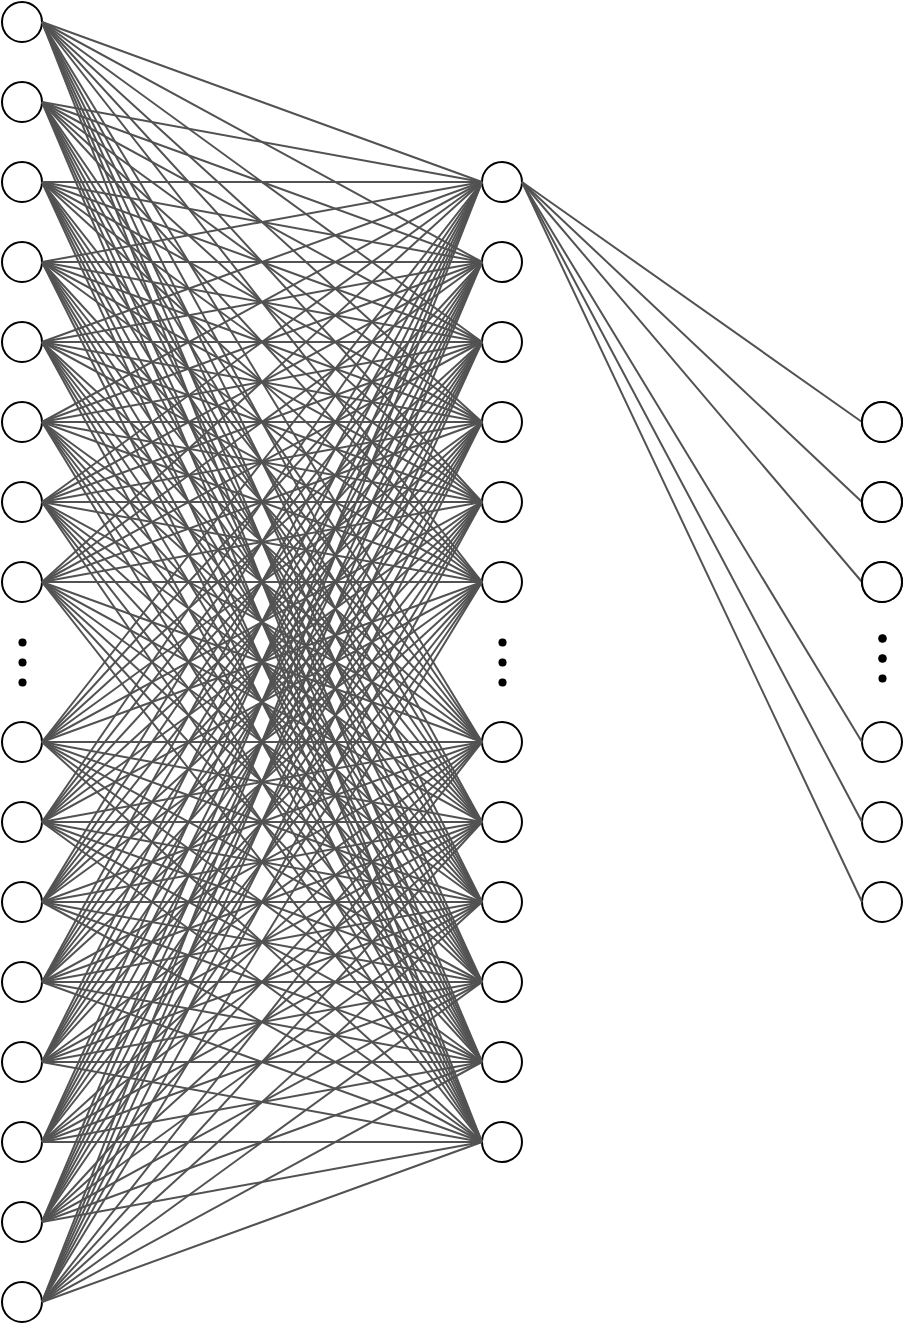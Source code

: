<mxfile version="19.0.1" type="github">
  <diagram id="sc7eF7NyWI0LZNZIMm0Y" name="Page-1">
    <mxGraphModel dx="1146" dy="608" grid="1" gridSize="10" guides="1" tooltips="1" connect="1" arrows="0" fold="1" page="1" pageScale="1" pageWidth="850" pageHeight="1100" math="0" shadow="0">
      <root>
        <mxCell id="0" />
        <mxCell id="1" parent="0" />
        <mxCell id="GkxkM57QEwcgZs1372AV-10" value="" style="ellipse;whiteSpace=wrap;html=1;aspect=fixed;allowArrows=0;rounded=0;" vertex="1" parent="1">
          <mxGeometry x="50" y="10" width="20" height="20" as="geometry" />
        </mxCell>
        <mxCell id="GkxkM57QEwcgZs1372AV-16" value="" style="ellipse;whiteSpace=wrap;html=1;aspect=fixed;rounded=0;" vertex="1" parent="1">
          <mxGeometry x="50" y="50" width="20" height="20" as="geometry" />
        </mxCell>
        <mxCell id="GkxkM57QEwcgZs1372AV-31" value="" style="ellipse;whiteSpace=wrap;html=1;aspect=fixed;fillColor=#000000;strokeWidth=0;rounded=0;" vertex="1" parent="1">
          <mxGeometry x="58" y="328" width="4" height="4" as="geometry" />
        </mxCell>
        <mxCell id="GkxkM57QEwcgZs1372AV-32" value="" style="ellipse;whiteSpace=wrap;html=1;aspect=fixed;fillColor=#000000;strokeWidth=0;rounded=0;" vertex="1" parent="1">
          <mxGeometry x="58" y="338" width="4" height="4" as="geometry" />
        </mxCell>
        <mxCell id="GkxkM57QEwcgZs1372AV-33" value="" style="ellipse;whiteSpace=wrap;html=1;aspect=fixed;fillColor=#000000;strokeWidth=0;rounded=0;" vertex="1" parent="1">
          <mxGeometry x="58" y="348" width="4" height="4" as="geometry" />
        </mxCell>
        <mxCell id="GkxkM57QEwcgZs1372AV-35" value="" style="ellipse;whiteSpace=wrap;html=1;aspect=fixed;rounded=0;" vertex="1" parent="1">
          <mxGeometry x="290" y="90" width="20" height="20" as="geometry" />
        </mxCell>
        <mxCell id="GkxkM57QEwcgZs1372AV-36" value="" style="ellipse;whiteSpace=wrap;html=1;aspect=fixed;rounded=0;" vertex="1" parent="1">
          <mxGeometry x="290" y="130" width="20" height="20" as="geometry" />
        </mxCell>
        <mxCell id="GkxkM57QEwcgZs1372AV-37" value="" style="ellipse;whiteSpace=wrap;html=1;aspect=fixed;rounded=0;" vertex="1" parent="1">
          <mxGeometry x="290" y="170" width="20" height="20" as="geometry" />
        </mxCell>
        <mxCell id="GkxkM57QEwcgZs1372AV-38" value="" style="ellipse;whiteSpace=wrap;html=1;aspect=fixed;rounded=0;" vertex="1" parent="1">
          <mxGeometry x="290" y="210" width="20" height="20" as="geometry" />
        </mxCell>
        <mxCell id="GkxkM57QEwcgZs1372AV-39" value="" style="ellipse;whiteSpace=wrap;html=1;aspect=fixed;rounded=0;" vertex="1" parent="1">
          <mxGeometry x="290" y="250" width="20" height="20" as="geometry" />
        </mxCell>
        <mxCell id="GkxkM57QEwcgZs1372AV-40" value="" style="ellipse;whiteSpace=wrap;html=1;aspect=fixed;rounded=0;" vertex="1" parent="1">
          <mxGeometry x="290" y="290" width="20" height="20" as="geometry" />
        </mxCell>
        <mxCell id="GkxkM57QEwcgZs1372AV-41" value="" style="ellipse;whiteSpace=wrap;html=1;aspect=fixed;rounded=0;" vertex="1" parent="1">
          <mxGeometry x="290" y="370" width="20" height="20" as="geometry" />
        </mxCell>
        <mxCell id="GkxkM57QEwcgZs1372AV-42" value="" style="ellipse;whiteSpace=wrap;html=1;aspect=fixed;rounded=0;" vertex="1" parent="1">
          <mxGeometry x="290" y="410" width="20" height="20" as="geometry" />
        </mxCell>
        <mxCell id="GkxkM57QEwcgZs1372AV-43" value="" style="ellipse;whiteSpace=wrap;html=1;aspect=fixed;rounded=0;" vertex="1" parent="1">
          <mxGeometry x="290" y="450" width="20" height="20" as="geometry" />
        </mxCell>
        <mxCell id="GkxkM57QEwcgZs1372AV-44" value="" style="ellipse;whiteSpace=wrap;html=1;aspect=fixed;rounded=0;" vertex="1" parent="1">
          <mxGeometry x="290" y="490" width="20" height="20" as="geometry" />
        </mxCell>
        <mxCell id="GkxkM57QEwcgZs1372AV-45" value="" style="ellipse;whiteSpace=wrap;html=1;aspect=fixed;rounded=0;" vertex="1" parent="1">
          <mxGeometry x="290" y="530" width="20" height="20" as="geometry" />
        </mxCell>
        <mxCell id="GkxkM57QEwcgZs1372AV-46" value="" style="ellipse;whiteSpace=wrap;html=1;aspect=fixed;rounded=0;" vertex="1" parent="1">
          <mxGeometry x="290" y="570" width="20" height="20" as="geometry" />
        </mxCell>
        <mxCell id="GkxkM57QEwcgZs1372AV-47" value="" style="ellipse;whiteSpace=wrap;html=1;aspect=fixed;fillColor=#000000;strokeWidth=0;rounded=0;" vertex="1" parent="1">
          <mxGeometry x="298" y="328" width="4" height="4" as="geometry" />
        </mxCell>
        <mxCell id="GkxkM57QEwcgZs1372AV-48" value="" style="ellipse;whiteSpace=wrap;html=1;aspect=fixed;fillColor=#000000;strokeWidth=0;rounded=0;" vertex="1" parent="1">
          <mxGeometry x="298" y="338" width="4" height="4" as="geometry" />
        </mxCell>
        <mxCell id="GkxkM57QEwcgZs1372AV-49" value="" style="ellipse;whiteSpace=wrap;html=1;aspect=fixed;fillColor=#000000;strokeWidth=0;rounded=0;" vertex="1" parent="1">
          <mxGeometry x="298" y="348" width="4" height="4" as="geometry" />
        </mxCell>
        <mxCell id="GkxkM57QEwcgZs1372AV-59" value="" style="ellipse;whiteSpace=wrap;html=1;aspect=fixed;rounded=0;" vertex="1" parent="1">
          <mxGeometry x="480" y="210" width="20" height="20" as="geometry" />
        </mxCell>
        <mxCell id="GkxkM57QEwcgZs1372AV-60" value="" style="ellipse;whiteSpace=wrap;html=1;aspect=fixed;rounded=0;" vertex="1" parent="1">
          <mxGeometry x="480" y="250" width="20" height="20" as="geometry" />
        </mxCell>
        <mxCell id="GkxkM57QEwcgZs1372AV-61" value="" style="ellipse;whiteSpace=wrap;html=1;aspect=fixed;rounded=0;" vertex="1" parent="1">
          <mxGeometry x="480" y="290" width="20" height="20" as="geometry" />
        </mxCell>
        <mxCell id="GkxkM57QEwcgZs1372AV-62" value="" style="ellipse;whiteSpace=wrap;html=1;aspect=fixed;rounded=0;" vertex="1" parent="1">
          <mxGeometry x="480" y="370" width="20" height="20" as="geometry" />
        </mxCell>
        <mxCell id="GkxkM57QEwcgZs1372AV-63" value="" style="ellipse;whiteSpace=wrap;html=1;aspect=fixed;rounded=0;" vertex="1" parent="1">
          <mxGeometry x="480" y="410" width="20" height="20" as="geometry" />
        </mxCell>
        <mxCell id="GkxkM57QEwcgZs1372AV-64" value="" style="ellipse;whiteSpace=wrap;html=1;aspect=fixed;rounded=0;" vertex="1" parent="1">
          <mxGeometry x="480" y="450" width="20" height="20" as="geometry" />
        </mxCell>
        <mxCell id="GkxkM57QEwcgZs1372AV-65" value="" style="ellipse;whiteSpace=wrap;html=1;aspect=fixed;fillColor=#000000;strokeWidth=0;rounded=0;" vertex="1" parent="1">
          <mxGeometry x="488" y="326" width="4" height="4" as="geometry" />
        </mxCell>
        <mxCell id="GkxkM57QEwcgZs1372AV-66" value="" style="ellipse;whiteSpace=wrap;html=1;aspect=fixed;fillColor=#000000;strokeWidth=0;rounded=0;" vertex="1" parent="1">
          <mxGeometry x="488" y="336" width="4" height="4" as="geometry" />
        </mxCell>
        <mxCell id="GkxkM57QEwcgZs1372AV-67" value="" style="ellipse;whiteSpace=wrap;html=1;aspect=fixed;fillColor=#000000;strokeWidth=0;rounded=0;" vertex="1" parent="1">
          <mxGeometry x="488" y="346" width="4" height="4" as="geometry" />
        </mxCell>
        <mxCell id="GkxkM57QEwcgZs1372AV-68" value="" style="endArrow=none;html=1;entryX=1;entryY=0.5;entryDx=0;entryDy=0;exitX=0;exitY=0.5;exitDx=0;exitDy=0;strokeWidth=1;rounded=0;strokeColor=#525252;" edge="1" parent="1" source="GkxkM57QEwcgZs1372AV-35" target="GkxkM57QEwcgZs1372AV-10">
          <mxGeometry width="50" height="50" relative="1" as="geometry">
            <mxPoint x="240" y="400" as="sourcePoint" />
            <mxPoint x="290" y="350" as="targetPoint" />
          </mxGeometry>
        </mxCell>
        <mxCell id="GkxkM57QEwcgZs1372AV-70" value="" style="endArrow=none;html=1;entryX=1;entryY=0.5;entryDx=0;entryDy=0;exitX=0;exitY=0.5;exitDx=0;exitDy=0;strokeWidth=1;rounded=0;strokeColor=#525252;" edge="1" parent="1" source="GkxkM57QEwcgZs1372AV-36" target="GkxkM57QEwcgZs1372AV-10">
          <mxGeometry width="50" height="50" relative="1" as="geometry">
            <mxPoint x="230.0" y="122" as="sourcePoint" />
            <mxPoint x="90" y="42" as="targetPoint" />
          </mxGeometry>
        </mxCell>
        <mxCell id="GkxkM57QEwcgZs1372AV-74" value="" style="endArrow=none;html=1;entryX=1;entryY=0.5;entryDx=0;entryDy=0;exitX=0;exitY=0.5;exitDx=0;exitDy=0;strokeWidth=1;rounded=0;strokeColor=#525252;" edge="1" parent="1" source="GkxkM57QEwcgZs1372AV-37" target="GkxkM57QEwcgZs1372AV-10">
          <mxGeometry width="50" height="50" relative="1" as="geometry">
            <mxPoint x="220" y="152" as="sourcePoint" />
            <mxPoint x="80" y="32" as="targetPoint" />
          </mxGeometry>
        </mxCell>
        <mxCell id="GkxkM57QEwcgZs1372AV-75" value="" style="endArrow=none;html=1;entryX=1;entryY=0.5;entryDx=0;entryDy=0;exitX=0;exitY=0.5;exitDx=0;exitDy=0;strokeWidth=1;rounded=0;strokeColor=#525252;" edge="1" parent="1" source="GkxkM57QEwcgZs1372AV-38" target="GkxkM57QEwcgZs1372AV-10">
          <mxGeometry width="50" height="50" relative="1" as="geometry">
            <mxPoint x="230" y="162" as="sourcePoint" />
            <mxPoint x="90" y="42" as="targetPoint" />
          </mxGeometry>
        </mxCell>
        <mxCell id="GkxkM57QEwcgZs1372AV-76" value="" style="endArrow=none;html=1;entryX=1;entryY=0.5;entryDx=0;entryDy=0;exitX=0;exitY=0.5;exitDx=0;exitDy=0;strokeWidth=1;rounded=0;strokeColor=#525252;" edge="1" parent="1" source="GkxkM57QEwcgZs1372AV-39" target="GkxkM57QEwcgZs1372AV-10">
          <mxGeometry width="50" height="50" relative="1" as="geometry">
            <mxPoint x="240" y="172" as="sourcePoint" />
            <mxPoint x="100" y="52" as="targetPoint" />
          </mxGeometry>
        </mxCell>
        <mxCell id="GkxkM57QEwcgZs1372AV-77" value="" style="endArrow=none;html=1;exitX=0;exitY=0.5;exitDx=0;exitDy=0;strokeWidth=1;rounded=0;strokeColor=#525252;entryX=1;entryY=0.5;entryDx=0;entryDy=0;" edge="1" parent="1" source="GkxkM57QEwcgZs1372AV-40" target="GkxkM57QEwcgZs1372AV-10">
          <mxGeometry width="50" height="50" relative="1" as="geometry">
            <mxPoint x="250" y="182" as="sourcePoint" />
            <mxPoint x="90" y="20" as="targetPoint" />
          </mxGeometry>
        </mxCell>
        <mxCell id="GkxkM57QEwcgZs1372AV-78" value="" style="endArrow=none;html=1;entryX=1;entryY=0.5;entryDx=0;entryDy=0;exitX=0;exitY=0.5;exitDx=0;exitDy=0;strokeWidth=1;rounded=0;strokeColor=#525252;" edge="1" parent="1" source="GkxkM57QEwcgZs1372AV-41" target="GkxkM57QEwcgZs1372AV-10">
          <mxGeometry width="50" height="50" relative="1" as="geometry">
            <mxPoint x="260" y="192" as="sourcePoint" />
            <mxPoint x="120" y="72" as="targetPoint" />
          </mxGeometry>
        </mxCell>
        <mxCell id="GkxkM57QEwcgZs1372AV-79" value="" style="endArrow=none;html=1;entryX=1;entryY=0.5;entryDx=0;entryDy=0;exitX=0;exitY=0.5;exitDx=0;exitDy=0;strokeWidth=1;rounded=0;strokeColor=#525252;" edge="1" parent="1" source="GkxkM57QEwcgZs1372AV-42" target="GkxkM57QEwcgZs1372AV-10">
          <mxGeometry width="50" height="50" relative="1" as="geometry">
            <mxPoint x="270" y="202" as="sourcePoint" />
            <mxPoint x="130" y="82" as="targetPoint" />
          </mxGeometry>
        </mxCell>
        <mxCell id="GkxkM57QEwcgZs1372AV-80" value="" style="endArrow=none;html=1;entryX=1;entryY=0.5;entryDx=0;entryDy=0;exitX=0;exitY=0.5;exitDx=0;exitDy=0;strokeWidth=1;rounded=0;strokeColor=#525252;" edge="1" parent="1" source="GkxkM57QEwcgZs1372AV-43" target="GkxkM57QEwcgZs1372AV-10">
          <mxGeometry width="50" height="50" relative="1" as="geometry">
            <mxPoint x="280" y="212" as="sourcePoint" />
            <mxPoint x="140" y="92" as="targetPoint" />
          </mxGeometry>
        </mxCell>
        <mxCell id="GkxkM57QEwcgZs1372AV-81" value="" style="endArrow=none;html=1;entryX=1;entryY=0.5;entryDx=0;entryDy=0;exitX=0;exitY=0.5;exitDx=0;exitDy=0;strokeWidth=1;rounded=0;strokeColor=#525252;" edge="1" parent="1" source="GkxkM57QEwcgZs1372AV-44" target="GkxkM57QEwcgZs1372AV-10">
          <mxGeometry width="50" height="50" relative="1" as="geometry">
            <mxPoint x="290" y="222" as="sourcePoint" />
            <mxPoint x="150" y="102" as="targetPoint" />
          </mxGeometry>
        </mxCell>
        <mxCell id="GkxkM57QEwcgZs1372AV-82" value="" style="endArrow=none;html=1;entryX=1;entryY=0.5;entryDx=0;entryDy=0;exitX=0;exitY=0.5;exitDx=0;exitDy=0;strokeWidth=1;rounded=0;strokeColor=#525252;" edge="1" parent="1" source="GkxkM57QEwcgZs1372AV-45" target="GkxkM57QEwcgZs1372AV-10">
          <mxGeometry width="50" height="50" relative="1" as="geometry">
            <mxPoint x="300" y="232" as="sourcePoint" />
            <mxPoint x="160" y="112" as="targetPoint" />
          </mxGeometry>
        </mxCell>
        <mxCell id="GkxkM57QEwcgZs1372AV-83" value="" style="endArrow=none;html=1;entryX=1;entryY=0.5;entryDx=0;entryDy=0;exitX=0;exitY=0.5;exitDx=0;exitDy=0;strokeWidth=1;rounded=0;strokeColor=#525252;" edge="1" parent="1" source="GkxkM57QEwcgZs1372AV-46" target="GkxkM57QEwcgZs1372AV-10">
          <mxGeometry width="50" height="50" relative="1" as="geometry">
            <mxPoint x="310" y="242" as="sourcePoint" />
            <mxPoint x="170" y="122" as="targetPoint" />
          </mxGeometry>
        </mxCell>
        <mxCell id="GkxkM57QEwcgZs1372AV-84" value="" style="endArrow=none;html=1;entryX=1;entryY=0.5;entryDx=0;entryDy=0;strokeWidth=1;rounded=0;strokeColor=#525252;exitX=0;exitY=0.5;exitDx=0;exitDy=0;" edge="1" parent="1" source="GkxkM57QEwcgZs1372AV-36" target="GkxkM57QEwcgZs1372AV-16">
          <mxGeometry width="50" height="50" relative="1" as="geometry">
            <mxPoint x="190" y="150" as="sourcePoint" />
            <mxPoint x="70" y="64" as="targetPoint" />
          </mxGeometry>
        </mxCell>
        <mxCell id="GkxkM57QEwcgZs1372AV-85" value="" style="endArrow=none;html=1;entryX=1;entryY=0.5;entryDx=0;entryDy=0;strokeWidth=1;rounded=0;strokeColor=#525252;exitX=0;exitY=0.5;exitDx=0;exitDy=0;" edge="1" parent="1" source="GkxkM57QEwcgZs1372AV-37" target="GkxkM57QEwcgZs1372AV-16">
          <mxGeometry width="50" height="50" relative="1" as="geometry">
            <mxPoint x="210" y="180" as="sourcePoint" />
            <mxPoint x="70" y="64" as="targetPoint" />
          </mxGeometry>
        </mxCell>
        <mxCell id="GkxkM57QEwcgZs1372AV-86" value="" style="endArrow=none;html=1;entryX=1;entryY=0.5;entryDx=0;entryDy=0;exitX=0;exitY=0.5;exitDx=0;exitDy=0;strokeWidth=1;rounded=0;strokeColor=#525252;" edge="1" parent="1" source="GkxkM57QEwcgZs1372AV-38" target="GkxkM57QEwcgZs1372AV-16">
          <mxGeometry width="50" height="50" relative="1" as="geometry">
            <mxPoint x="210" y="224" as="sourcePoint" />
            <mxPoint x="70" y="64" as="targetPoint" />
          </mxGeometry>
        </mxCell>
        <mxCell id="GkxkM57QEwcgZs1372AV-87" value="" style="endArrow=none;html=1;entryX=1;entryY=0.5;entryDx=0;entryDy=0;exitX=0;exitY=0.5;exitDx=0;exitDy=0;strokeWidth=1;rounded=0;strokeColor=#525252;" edge="1" parent="1" source="GkxkM57QEwcgZs1372AV-39" target="GkxkM57QEwcgZs1372AV-16">
          <mxGeometry width="50" height="50" relative="1" as="geometry">
            <mxPoint x="210" y="264" as="sourcePoint" />
            <mxPoint x="70" y="64" as="targetPoint" />
          </mxGeometry>
        </mxCell>
        <mxCell id="GkxkM57QEwcgZs1372AV-88" value="" style="endArrow=none;html=1;entryX=1;entryY=0.5;entryDx=0;entryDy=0;strokeWidth=1;rounded=0;strokeColor=#525252;exitX=0;exitY=0.5;exitDx=0;exitDy=0;" edge="1" parent="1" source="GkxkM57QEwcgZs1372AV-40" target="GkxkM57QEwcgZs1372AV-16">
          <mxGeometry width="50" height="50" relative="1" as="geometry">
            <mxPoint x="210" y="304" as="sourcePoint" />
            <mxPoint x="70" y="64" as="targetPoint" />
          </mxGeometry>
        </mxCell>
        <mxCell id="GkxkM57QEwcgZs1372AV-90" value="" style="endArrow=none;html=1;entryX=1;entryY=0.5;entryDx=0;entryDy=0;exitX=0;exitY=0.5;exitDx=0;exitDy=0;strokeWidth=1;rounded=0;strokeColor=#525252;" edge="1" parent="1" source="GkxkM57QEwcgZs1372AV-41" target="GkxkM57QEwcgZs1372AV-16">
          <mxGeometry width="50" height="50" relative="1" as="geometry">
            <mxPoint x="210" y="444" as="sourcePoint" />
            <mxPoint x="70" y="64" as="targetPoint" />
          </mxGeometry>
        </mxCell>
        <mxCell id="GkxkM57QEwcgZs1372AV-91" value="" style="endArrow=none;html=1;entryX=1;entryY=0.5;entryDx=0;entryDy=0;exitX=0;exitY=0.5;exitDx=0;exitDy=0;strokeWidth=1;rounded=0;strokeColor=#525252;" edge="1" parent="1" source="GkxkM57QEwcgZs1372AV-42" target="GkxkM57QEwcgZs1372AV-16">
          <mxGeometry width="50" height="50" relative="1" as="geometry">
            <mxPoint x="210" y="484" as="sourcePoint" />
            <mxPoint x="70" y="64" as="targetPoint" />
          </mxGeometry>
        </mxCell>
        <mxCell id="GkxkM57QEwcgZs1372AV-92" value="" style="endArrow=none;html=1;entryX=1;entryY=0.5;entryDx=0;entryDy=0;exitX=0;exitY=0.5;exitDx=0;exitDy=0;strokeWidth=1;rounded=0;strokeColor=#525252;" edge="1" parent="1" source="GkxkM57QEwcgZs1372AV-43" target="GkxkM57QEwcgZs1372AV-16">
          <mxGeometry width="50" height="50" relative="1" as="geometry">
            <mxPoint x="210" y="524" as="sourcePoint" />
            <mxPoint x="70" y="64" as="targetPoint" />
          </mxGeometry>
        </mxCell>
        <mxCell id="GkxkM57QEwcgZs1372AV-93" value="" style="endArrow=none;html=1;entryX=1;entryY=0.5;entryDx=0;entryDy=0;exitX=0;exitY=0.5;exitDx=0;exitDy=0;strokeWidth=1;rounded=0;strokeColor=#525252;" edge="1" parent="1" source="GkxkM57QEwcgZs1372AV-44" target="GkxkM57QEwcgZs1372AV-16">
          <mxGeometry width="50" height="50" relative="1" as="geometry">
            <mxPoint x="210" y="564" as="sourcePoint" />
            <mxPoint x="70" y="64" as="targetPoint" />
          </mxGeometry>
        </mxCell>
        <mxCell id="GkxkM57QEwcgZs1372AV-94" value="" style="endArrow=none;html=1;entryX=1;entryY=0.5;entryDx=0;entryDy=0;exitX=0;exitY=0.5;exitDx=0;exitDy=0;strokeWidth=1;rounded=0;strokeColor=#525252;" edge="1" parent="1" source="GkxkM57QEwcgZs1372AV-45" target="GkxkM57QEwcgZs1372AV-16">
          <mxGeometry width="50" height="50" relative="1" as="geometry">
            <mxPoint x="210" y="604" as="sourcePoint" />
            <mxPoint x="70" y="64" as="targetPoint" />
          </mxGeometry>
        </mxCell>
        <mxCell id="GkxkM57QEwcgZs1372AV-96" value="" style="endArrow=none;html=1;entryX=1;entryY=0.5;entryDx=0;entryDy=0;exitX=0;exitY=0.5;exitDx=0;exitDy=0;strokeWidth=1;rounded=0;strokeColor=#525252;" edge="1" parent="1" source="GkxkM57QEwcgZs1372AV-46" target="GkxkM57QEwcgZs1372AV-16">
          <mxGeometry width="50" height="50" relative="1" as="geometry">
            <mxPoint x="340.0" y="532" as="sourcePoint" />
            <mxPoint x="80.0" y="32" as="targetPoint" />
          </mxGeometry>
        </mxCell>
        <mxCell id="GkxkM57QEwcgZs1372AV-123" value="" style="ellipse;whiteSpace=wrap;html=1;aspect=fixed;allowArrows=0;rounded=0;" vertex="1" parent="1">
          <mxGeometry x="50" y="90" width="20" height="20" as="geometry" />
        </mxCell>
        <mxCell id="GkxkM57QEwcgZs1372AV-124" value="" style="endArrow=none;html=1;entryX=1;entryY=0.5;entryDx=0;entryDy=0;exitX=0;exitY=0.5;exitDx=0;exitDy=0;strokeWidth=1;rounded=0;strokeColor=#525252;" edge="1" parent="1" target="GkxkM57QEwcgZs1372AV-123" source="GkxkM57QEwcgZs1372AV-37">
          <mxGeometry width="50" height="50" relative="1" as="geometry">
            <mxPoint x="330" y="102" as="sourcePoint" />
            <mxPoint x="290" y="430" as="targetPoint" />
          </mxGeometry>
        </mxCell>
        <mxCell id="GkxkM57QEwcgZs1372AV-125" value="" style="endArrow=none;html=1;entryX=1;entryY=0.5;entryDx=0;entryDy=0;exitX=0;exitY=0.5;exitDx=0;exitDy=0;strokeWidth=1;rounded=0;strokeColor=#525252;" edge="1" parent="1" target="GkxkM57QEwcgZs1372AV-123" source="GkxkM57QEwcgZs1372AV-38">
          <mxGeometry width="50" height="50" relative="1" as="geometry">
            <mxPoint x="330" y="142" as="sourcePoint" />
            <mxPoint x="90" y="122" as="targetPoint" />
          </mxGeometry>
        </mxCell>
        <mxCell id="GkxkM57QEwcgZs1372AV-126" value="" style="endArrow=none;html=1;entryX=1;entryY=0.5;entryDx=0;entryDy=0;exitX=0;exitY=0.5;exitDx=0;exitDy=0;strokeWidth=1;rounded=0;strokeColor=#525252;" edge="1" parent="1" target="GkxkM57QEwcgZs1372AV-123" source="GkxkM57QEwcgZs1372AV-39">
          <mxGeometry width="50" height="50" relative="1" as="geometry">
            <mxPoint x="330" y="182" as="sourcePoint" />
            <mxPoint x="80" y="112" as="targetPoint" />
          </mxGeometry>
        </mxCell>
        <mxCell id="GkxkM57QEwcgZs1372AV-127" value="" style="endArrow=none;html=1;entryX=1;entryY=0.5;entryDx=0;entryDy=0;exitX=0;exitY=0.5;exitDx=0;exitDy=0;strokeWidth=1;rounded=0;strokeColor=#525252;" edge="1" parent="1" target="GkxkM57QEwcgZs1372AV-123" source="GkxkM57QEwcgZs1372AV-40">
          <mxGeometry width="50" height="50" relative="1" as="geometry">
            <mxPoint x="330" y="222" as="sourcePoint" />
            <mxPoint x="90" y="122" as="targetPoint" />
          </mxGeometry>
        </mxCell>
        <mxCell id="GkxkM57QEwcgZs1372AV-128" value="" style="endArrow=none;html=1;entryX=1;entryY=0.5;entryDx=0;entryDy=0;exitX=0;exitY=0.5;exitDx=0;exitDy=0;strokeWidth=1;rounded=0;strokeColor=#525252;" edge="1" parent="1" target="GkxkM57QEwcgZs1372AV-123" source="GkxkM57QEwcgZs1372AV-41">
          <mxGeometry width="50" height="50" relative="1" as="geometry">
            <mxPoint x="330" y="262" as="sourcePoint" />
            <mxPoint x="100" y="132" as="targetPoint" />
          </mxGeometry>
        </mxCell>
        <mxCell id="GkxkM57QEwcgZs1372AV-129" value="" style="endArrow=none;html=1;exitX=0;exitY=0.5;exitDx=0;exitDy=0;strokeWidth=1;rounded=0;strokeColor=#525252;entryX=1;entryY=0.5;entryDx=0;entryDy=0;" edge="1" parent="1" target="GkxkM57QEwcgZs1372AV-123" source="GkxkM57QEwcgZs1372AV-42">
          <mxGeometry width="50" height="50" relative="1" as="geometry">
            <mxPoint x="330" y="302" as="sourcePoint" />
            <mxPoint x="90" y="100" as="targetPoint" />
          </mxGeometry>
        </mxCell>
        <mxCell id="GkxkM57QEwcgZs1372AV-130" value="" style="endArrow=none;html=1;entryX=1;entryY=0.5;entryDx=0;entryDy=0;exitX=0;exitY=0.5;exitDx=0;exitDy=0;strokeWidth=1;rounded=0;strokeColor=#525252;" edge="1" parent="1" target="GkxkM57QEwcgZs1372AV-123" source="GkxkM57QEwcgZs1372AV-44">
          <mxGeometry width="50" height="50" relative="1" as="geometry">
            <mxPoint x="330" y="402" as="sourcePoint" />
            <mxPoint x="120" y="152" as="targetPoint" />
          </mxGeometry>
        </mxCell>
        <mxCell id="GkxkM57QEwcgZs1372AV-131" value="" style="endArrow=none;html=1;entryX=1;entryY=0.5;entryDx=0;entryDy=0;exitX=0;exitY=0.5;exitDx=0;exitDy=0;strokeWidth=1;rounded=0;strokeColor=#525252;" edge="1" parent="1" target="GkxkM57QEwcgZs1372AV-123" source="GkxkM57QEwcgZs1372AV-45">
          <mxGeometry width="50" height="50" relative="1" as="geometry">
            <mxPoint x="330" y="442" as="sourcePoint" />
            <mxPoint x="130" y="162" as="targetPoint" />
          </mxGeometry>
        </mxCell>
        <mxCell id="GkxkM57QEwcgZs1372AV-132" value="" style="endArrow=none;html=1;entryX=1;entryY=0.5;entryDx=0;entryDy=0;exitX=0;exitY=0.5;exitDx=0;exitDy=0;strokeWidth=1;rounded=0;strokeColor=#525252;" edge="1" parent="1" target="GkxkM57QEwcgZs1372AV-123" source="GkxkM57QEwcgZs1372AV-46">
          <mxGeometry width="50" height="50" relative="1" as="geometry">
            <mxPoint x="330" y="482" as="sourcePoint" />
            <mxPoint x="140" y="172" as="targetPoint" />
          </mxGeometry>
        </mxCell>
        <mxCell id="GkxkM57QEwcgZs1372AV-133" value="" style="endArrow=none;html=1;entryX=1;entryY=0.5;entryDx=0;entryDy=0;exitX=0;exitY=0.5;exitDx=0;exitDy=0;strokeWidth=1;rounded=0;strokeColor=#525252;" edge="1" parent="1" target="GkxkM57QEwcgZs1372AV-123" source="GkxkM57QEwcgZs1372AV-36">
          <mxGeometry width="50" height="50" relative="1" as="geometry">
            <mxPoint x="330" y="522" as="sourcePoint" />
            <mxPoint x="150" y="182" as="targetPoint" />
          </mxGeometry>
        </mxCell>
        <mxCell id="GkxkM57QEwcgZs1372AV-134" value="" style="endArrow=none;html=1;entryX=1;entryY=0.5;entryDx=0;entryDy=0;exitX=0;exitY=0.5;exitDx=0;exitDy=0;strokeWidth=1;rounded=0;strokeColor=#525252;" edge="1" parent="1" target="GkxkM57QEwcgZs1372AV-123" source="GkxkM57QEwcgZs1372AV-35">
          <mxGeometry width="50" height="50" relative="1" as="geometry">
            <mxPoint x="330" y="562" as="sourcePoint" />
            <mxPoint x="160" y="192" as="targetPoint" />
          </mxGeometry>
        </mxCell>
        <mxCell id="GkxkM57QEwcgZs1372AV-135" value="" style="endArrow=none;html=1;entryX=1;entryY=0.5;entryDx=0;entryDy=0;exitX=0;exitY=0.5;exitDx=0;exitDy=0;strokeWidth=1;rounded=0;strokeColor=#525252;" edge="1" parent="1" target="GkxkM57QEwcgZs1372AV-123" source="GkxkM57QEwcgZs1372AV-43">
          <mxGeometry width="50" height="50" relative="1" as="geometry">
            <mxPoint x="330" y="602" as="sourcePoint" />
            <mxPoint x="170" y="202" as="targetPoint" />
          </mxGeometry>
        </mxCell>
        <mxCell id="GkxkM57QEwcgZs1372AV-175" value="" style="ellipse;whiteSpace=wrap;html=1;aspect=fixed;allowArrows=0;rounded=0;" vertex="1" parent="1">
          <mxGeometry x="50" y="130" width="20" height="20" as="geometry" />
        </mxCell>
        <mxCell id="GkxkM57QEwcgZs1372AV-176" value="" style="endArrow=none;html=1;entryX=1;entryY=0.5;entryDx=0;entryDy=0;exitX=0;exitY=0.5;exitDx=0;exitDy=0;strokeWidth=1;rounded=0;strokeColor=#525252;" edge="1" parent="1" target="GkxkM57QEwcgZs1372AV-175" source="GkxkM57QEwcgZs1372AV-37">
          <mxGeometry width="50" height="50" relative="1" as="geometry">
            <mxPoint x="330" y="262" as="sourcePoint" />
            <mxPoint x="290" y="470" as="targetPoint" />
          </mxGeometry>
        </mxCell>
        <mxCell id="GkxkM57QEwcgZs1372AV-177" value="" style="endArrow=none;html=1;entryX=1;entryY=0.5;entryDx=0;entryDy=0;exitX=0;exitY=0.5;exitDx=0;exitDy=0;strokeWidth=1;rounded=0;strokeColor=#525252;" edge="1" parent="1" target="GkxkM57QEwcgZs1372AV-175" source="GkxkM57QEwcgZs1372AV-38">
          <mxGeometry width="50" height="50" relative="1" as="geometry">
            <mxPoint x="330" y="302" as="sourcePoint" />
            <mxPoint x="90" y="162" as="targetPoint" />
          </mxGeometry>
        </mxCell>
        <mxCell id="GkxkM57QEwcgZs1372AV-178" value="" style="endArrow=none;html=1;entryX=1;entryY=0.5;entryDx=0;entryDy=0;exitX=0;exitY=0.5;exitDx=0;exitDy=0;strokeWidth=1;rounded=0;strokeColor=#525252;" edge="1" parent="1" target="GkxkM57QEwcgZs1372AV-175" source="GkxkM57QEwcgZs1372AV-39">
          <mxGeometry width="50" height="50" relative="1" as="geometry">
            <mxPoint x="330" y="342" as="sourcePoint" />
            <mxPoint x="80" y="152" as="targetPoint" />
          </mxGeometry>
        </mxCell>
        <mxCell id="GkxkM57QEwcgZs1372AV-179" value="" style="endArrow=none;html=1;entryX=1;entryY=0.5;entryDx=0;entryDy=0;exitX=0;exitY=0.5;exitDx=0;exitDy=0;strokeWidth=1;rounded=0;strokeColor=#525252;" edge="1" parent="1" target="GkxkM57QEwcgZs1372AV-175" source="GkxkM57QEwcgZs1372AV-40">
          <mxGeometry width="50" height="50" relative="1" as="geometry">
            <mxPoint x="330" y="382" as="sourcePoint" />
            <mxPoint x="90" y="162" as="targetPoint" />
          </mxGeometry>
        </mxCell>
        <mxCell id="GkxkM57QEwcgZs1372AV-180" value="" style="endArrow=none;html=1;entryX=1;entryY=0.5;entryDx=0;entryDy=0;exitX=0;exitY=0.5;exitDx=0;exitDy=0;strokeWidth=1;rounded=0;strokeColor=#525252;" edge="1" parent="1" target="GkxkM57QEwcgZs1372AV-175" source="GkxkM57QEwcgZs1372AV-41">
          <mxGeometry width="50" height="50" relative="1" as="geometry">
            <mxPoint x="330" y="462" as="sourcePoint" />
            <mxPoint x="100" y="172" as="targetPoint" />
          </mxGeometry>
        </mxCell>
        <mxCell id="GkxkM57QEwcgZs1372AV-181" value="" style="endArrow=none;html=1;exitX=0;exitY=0.5;exitDx=0;exitDy=0;strokeWidth=1;rounded=0;strokeColor=#525252;entryX=1;entryY=0.5;entryDx=0;entryDy=0;" edge="1" parent="1" target="GkxkM57QEwcgZs1372AV-175" source="GkxkM57QEwcgZs1372AV-42">
          <mxGeometry width="50" height="50" relative="1" as="geometry">
            <mxPoint x="330" y="502" as="sourcePoint" />
            <mxPoint x="90" y="140" as="targetPoint" />
          </mxGeometry>
        </mxCell>
        <mxCell id="GkxkM57QEwcgZs1372AV-182" value="" style="endArrow=none;html=1;entryX=1;entryY=0.5;entryDx=0;entryDy=0;exitX=0;exitY=0.5;exitDx=0;exitDy=0;strokeWidth=1;rounded=0;strokeColor=#525252;" edge="1" parent="1" target="GkxkM57QEwcgZs1372AV-175" source="GkxkM57QEwcgZs1372AV-44">
          <mxGeometry width="50" height="50" relative="1" as="geometry">
            <mxPoint x="330" y="582" as="sourcePoint" />
            <mxPoint x="120" y="192" as="targetPoint" />
          </mxGeometry>
        </mxCell>
        <mxCell id="GkxkM57QEwcgZs1372AV-183" value="" style="endArrow=none;html=1;entryX=1;entryY=0.5;entryDx=0;entryDy=0;exitX=0;exitY=0.5;exitDx=0;exitDy=0;strokeWidth=1;rounded=0;strokeColor=#525252;" edge="1" parent="1" target="GkxkM57QEwcgZs1372AV-175" source="GkxkM57QEwcgZs1372AV-45">
          <mxGeometry width="50" height="50" relative="1" as="geometry">
            <mxPoint x="330" y="622" as="sourcePoint" />
            <mxPoint x="130" y="202" as="targetPoint" />
          </mxGeometry>
        </mxCell>
        <mxCell id="GkxkM57QEwcgZs1372AV-184" value="" style="endArrow=none;html=1;entryX=1;entryY=0.5;entryDx=0;entryDy=0;exitX=0;exitY=0.5;exitDx=0;exitDy=0;strokeWidth=1;rounded=0;strokeColor=#525252;" edge="1" parent="1" target="GkxkM57QEwcgZs1372AV-175" source="GkxkM57QEwcgZs1372AV-46">
          <mxGeometry width="50" height="50" relative="1" as="geometry">
            <mxPoint x="330" y="662" as="sourcePoint" />
            <mxPoint x="140" y="212" as="targetPoint" />
          </mxGeometry>
        </mxCell>
        <mxCell id="GkxkM57QEwcgZs1372AV-185" value="" style="endArrow=none;html=1;entryX=1;entryY=0.5;entryDx=0;entryDy=0;exitX=0;exitY=0.5;exitDx=0;exitDy=0;strokeWidth=1;rounded=0;strokeColor=#525252;" edge="1" parent="1" target="GkxkM57QEwcgZs1372AV-175" source="GkxkM57QEwcgZs1372AV-36">
          <mxGeometry width="50" height="50" relative="1" as="geometry">
            <mxPoint x="330" y="222" as="sourcePoint" />
            <mxPoint x="150" y="222" as="targetPoint" />
          </mxGeometry>
        </mxCell>
        <mxCell id="GkxkM57QEwcgZs1372AV-186" value="" style="endArrow=none;html=1;entryX=1;entryY=0.5;entryDx=0;entryDy=0;exitX=0;exitY=0.5;exitDx=0;exitDy=0;strokeWidth=1;rounded=0;strokeColor=#525252;" edge="1" parent="1" target="GkxkM57QEwcgZs1372AV-175" source="GkxkM57QEwcgZs1372AV-35">
          <mxGeometry width="50" height="50" relative="1" as="geometry">
            <mxPoint x="330" y="182" as="sourcePoint" />
            <mxPoint x="160" y="232" as="targetPoint" />
          </mxGeometry>
        </mxCell>
        <mxCell id="GkxkM57QEwcgZs1372AV-187" value="" style="endArrow=none;html=1;entryX=1;entryY=0.5;entryDx=0;entryDy=0;exitX=0;exitY=0.5;exitDx=0;exitDy=0;strokeWidth=1;rounded=0;strokeColor=#525252;" edge="1" parent="1" target="GkxkM57QEwcgZs1372AV-175" source="GkxkM57QEwcgZs1372AV-43">
          <mxGeometry width="50" height="50" relative="1" as="geometry">
            <mxPoint x="330" y="542" as="sourcePoint" />
            <mxPoint x="170" y="242" as="targetPoint" />
          </mxGeometry>
        </mxCell>
        <mxCell id="GkxkM57QEwcgZs1372AV-189" value="" style="endArrow=none;html=1;entryX=1;entryY=0.5;entryDx=0;entryDy=0;exitX=0;exitY=0.5;exitDx=0;exitDy=0;strokeWidth=1;rounded=0;strokeColor=#525252;" edge="1" parent="1" target="GkxkM57QEwcgZs1372AV-35" source="GkxkM57QEwcgZs1372AV-397">
          <mxGeometry width="50" height="50" relative="1" as="geometry">
            <mxPoint x="750" y="257" as="sourcePoint" />
            <mxPoint x="488.0" y="90" as="targetPoint" />
          </mxGeometry>
        </mxCell>
        <mxCell id="GkxkM57QEwcgZs1372AV-190" value="" style="endArrow=none;html=1;entryX=1;entryY=0.5;entryDx=0;entryDy=0;exitX=0;exitY=0.5;exitDx=0;exitDy=0;strokeWidth=1;rounded=0;strokeColor=#525252;" edge="1" parent="1" target="GkxkM57QEwcgZs1372AV-35" source="GkxkM57QEwcgZs1372AV-399">
          <mxGeometry width="50" height="50" relative="1" as="geometry">
            <mxPoint x="750" y="310" as="sourcePoint" />
            <mxPoint x="488.0" y="103" as="targetPoint" />
          </mxGeometry>
        </mxCell>
        <mxCell id="GkxkM57QEwcgZs1372AV-191" value="" style="endArrow=none;html=1;entryX=1;entryY=0.5;entryDx=0;entryDy=0;exitX=0;exitY=0.5;exitDx=0;exitDy=0;strokeWidth=1;rounded=0;strokeColor=#525252;" edge="1" parent="1" target="GkxkM57QEwcgZs1372AV-35" source="GkxkM57QEwcgZs1372AV-63">
          <mxGeometry width="50" height="50" relative="1" as="geometry">
            <mxPoint x="750" y="348" as="sourcePoint" />
            <mxPoint x="488.0" y="101" as="targetPoint" />
          </mxGeometry>
        </mxCell>
        <mxCell id="GkxkM57QEwcgZs1372AV-192" value="" style="endArrow=none;html=1;entryX=1;entryY=0.5;entryDx=0;entryDy=0;exitX=0;exitY=0.5;exitDx=0;exitDy=0;strokeWidth=1;rounded=0;strokeColor=#525252;" edge="1" parent="1" target="GkxkM57QEwcgZs1372AV-35" source="GkxkM57QEwcgZs1372AV-64">
          <mxGeometry width="50" height="50" relative="1" as="geometry">
            <mxPoint x="754" y="397" as="sourcePoint" />
            <mxPoint x="492.0" y="110" as="targetPoint" />
          </mxGeometry>
        </mxCell>
        <mxCell id="GkxkM57QEwcgZs1372AV-198" value="" style="endArrow=none;html=1;entryX=1;entryY=0.5;entryDx=0;entryDy=0;exitX=0;exitY=0.5;exitDx=0;exitDy=0;strokeWidth=1;rounded=0;strokeColor=#525252;" edge="1" parent="1" target="GkxkM57QEwcgZs1372AV-35" source="GkxkM57QEwcgZs1372AV-62">
          <mxGeometry width="50" height="50" relative="1" as="geometry">
            <mxPoint x="672" y="290" as="sourcePoint" />
            <mxPoint x="410.0" y="163" as="targetPoint" />
          </mxGeometry>
        </mxCell>
        <mxCell id="GkxkM57QEwcgZs1372AV-199" value="" style="endArrow=none;html=1;entryX=1;entryY=0.5;entryDx=0;entryDy=0;exitX=0;exitY=0.5;exitDx=0;exitDy=0;strokeWidth=1;rounded=0;strokeColor=#525252;" edge="1" parent="1" target="GkxkM57QEwcgZs1372AV-35" source="GkxkM57QEwcgZs1372AV-398">
          <mxGeometry width="50" height="50" relative="1" as="geometry">
            <mxPoint x="602" y="217" as="sourcePoint" />
            <mxPoint x="340.0" y="130" as="targetPoint" />
          </mxGeometry>
        </mxCell>
        <mxCell id="GkxkM57QEwcgZs1372AV-214" value="" style="ellipse;whiteSpace=wrap;html=1;aspect=fixed;allowArrows=0;rounded=0;" vertex="1" parent="1">
          <mxGeometry x="50" y="170" width="20" height="20" as="geometry" />
        </mxCell>
        <mxCell id="GkxkM57QEwcgZs1372AV-215" value="" style="endArrow=none;html=1;entryX=1;entryY=0.5;entryDx=0;entryDy=0;exitX=0;exitY=0.5;exitDx=0;exitDy=0;strokeWidth=1;rounded=0;strokeColor=#525252;" edge="1" parent="1" target="GkxkM57QEwcgZs1372AV-214" source="GkxkM57QEwcgZs1372AV-38">
          <mxGeometry width="50" height="50" relative="1" as="geometry">
            <mxPoint x="330" y="300" as="sourcePoint" />
            <mxPoint x="290" y="508" as="targetPoint" />
          </mxGeometry>
        </mxCell>
        <mxCell id="GkxkM57QEwcgZs1372AV-216" value="" style="endArrow=none;html=1;entryX=1;entryY=0.5;entryDx=0;entryDy=0;exitX=0;exitY=0.5;exitDx=0;exitDy=0;strokeWidth=1;rounded=0;strokeColor=#525252;" edge="1" parent="1" target="GkxkM57QEwcgZs1372AV-214" source="GkxkM57QEwcgZs1372AV-39">
          <mxGeometry width="50" height="50" relative="1" as="geometry">
            <mxPoint x="330" y="340" as="sourcePoint" />
            <mxPoint x="90" y="200" as="targetPoint" />
          </mxGeometry>
        </mxCell>
        <mxCell id="GkxkM57QEwcgZs1372AV-217" value="" style="endArrow=none;html=1;entryX=1;entryY=0.5;entryDx=0;entryDy=0;exitX=0;exitY=0.5;exitDx=0;exitDy=0;strokeWidth=1;rounded=0;strokeColor=#525252;" edge="1" parent="1" target="GkxkM57QEwcgZs1372AV-214" source="GkxkM57QEwcgZs1372AV-40">
          <mxGeometry width="50" height="50" relative="1" as="geometry">
            <mxPoint x="330" y="380" as="sourcePoint" />
            <mxPoint x="80" y="190" as="targetPoint" />
          </mxGeometry>
        </mxCell>
        <mxCell id="GkxkM57QEwcgZs1372AV-218" value="" style="endArrow=none;html=1;entryX=1;entryY=0.5;entryDx=0;entryDy=0;exitX=0;exitY=0.5;exitDx=0;exitDy=0;strokeWidth=1;rounded=0;strokeColor=#525252;" edge="1" parent="1" target="GkxkM57QEwcgZs1372AV-214" source="GkxkM57QEwcgZs1372AV-41">
          <mxGeometry width="50" height="50" relative="1" as="geometry">
            <mxPoint x="330" y="420" as="sourcePoint" />
            <mxPoint x="90" y="200" as="targetPoint" />
          </mxGeometry>
        </mxCell>
        <mxCell id="GkxkM57QEwcgZs1372AV-219" value="" style="endArrow=none;html=1;entryX=1;entryY=0.5;entryDx=0;entryDy=0;exitX=0;exitY=0.5;exitDx=0;exitDy=0;strokeWidth=1;rounded=0;strokeColor=#525252;" edge="1" parent="1" target="GkxkM57QEwcgZs1372AV-214" source="GkxkM57QEwcgZs1372AV-42">
          <mxGeometry width="50" height="50" relative="1" as="geometry">
            <mxPoint x="330" y="500" as="sourcePoint" />
            <mxPoint x="100" y="210" as="targetPoint" />
          </mxGeometry>
        </mxCell>
        <mxCell id="GkxkM57QEwcgZs1372AV-220" value="" style="endArrow=none;html=1;exitX=0;exitY=0.5;exitDx=0;exitDy=0;strokeWidth=1;rounded=0;strokeColor=#525252;entryX=1;entryY=0.5;entryDx=0;entryDy=0;" edge="1" parent="1" target="GkxkM57QEwcgZs1372AV-214" source="GkxkM57QEwcgZs1372AV-43">
          <mxGeometry width="50" height="50" relative="1" as="geometry">
            <mxPoint x="330" y="540" as="sourcePoint" />
            <mxPoint x="90" y="178" as="targetPoint" />
          </mxGeometry>
        </mxCell>
        <mxCell id="GkxkM57QEwcgZs1372AV-221" value="" style="endArrow=none;html=1;entryX=1;entryY=0.5;entryDx=0;entryDy=0;exitX=0;exitY=0.5;exitDx=0;exitDy=0;strokeWidth=1;rounded=0;strokeColor=#525252;" edge="1" parent="1" target="GkxkM57QEwcgZs1372AV-214" source="GkxkM57QEwcgZs1372AV-45">
          <mxGeometry width="50" height="50" relative="1" as="geometry">
            <mxPoint x="330" y="620" as="sourcePoint" />
            <mxPoint x="120" y="230" as="targetPoint" />
          </mxGeometry>
        </mxCell>
        <mxCell id="GkxkM57QEwcgZs1372AV-222" value="" style="endArrow=none;html=1;entryX=1;entryY=0.5;entryDx=0;entryDy=0;exitX=0;exitY=0.5;exitDx=0;exitDy=0;strokeWidth=1;rounded=0;strokeColor=#525252;" edge="1" parent="1" target="GkxkM57QEwcgZs1372AV-214" source="GkxkM57QEwcgZs1372AV-46">
          <mxGeometry width="50" height="50" relative="1" as="geometry">
            <mxPoint x="330" y="660" as="sourcePoint" />
            <mxPoint x="130" y="240" as="targetPoint" />
          </mxGeometry>
        </mxCell>
        <mxCell id="GkxkM57QEwcgZs1372AV-223" value="" style="endArrow=none;html=1;entryX=1;entryY=0.5;entryDx=0;entryDy=0;exitX=0;exitY=0.5;exitDx=0;exitDy=0;strokeWidth=1;rounded=0;strokeColor=#525252;" edge="1" parent="1" target="GkxkM57QEwcgZs1372AV-214" source="GkxkM57QEwcgZs1372AV-35">
          <mxGeometry width="50" height="50" relative="1" as="geometry">
            <mxPoint x="330" y="700" as="sourcePoint" />
            <mxPoint x="140" y="250" as="targetPoint" />
          </mxGeometry>
        </mxCell>
        <mxCell id="GkxkM57QEwcgZs1372AV-224" value="" style="endArrow=none;html=1;entryX=1;entryY=0.5;entryDx=0;entryDy=0;exitX=0;exitY=0.5;exitDx=0;exitDy=0;strokeWidth=1;rounded=0;strokeColor=#525252;" edge="1" parent="1" target="GkxkM57QEwcgZs1372AV-214" source="GkxkM57QEwcgZs1372AV-37">
          <mxGeometry width="50" height="50" relative="1" as="geometry">
            <mxPoint x="330" y="260" as="sourcePoint" />
            <mxPoint x="150" y="260" as="targetPoint" />
          </mxGeometry>
        </mxCell>
        <mxCell id="GkxkM57QEwcgZs1372AV-225" value="" style="endArrow=none;html=1;entryX=1;entryY=0.5;entryDx=0;entryDy=0;strokeWidth=1;rounded=0;strokeColor=#525252;exitX=0;exitY=0.5;exitDx=0;exitDy=0;" edge="1" parent="1" target="GkxkM57QEwcgZs1372AV-214" source="GkxkM57QEwcgZs1372AV-36">
          <mxGeometry width="50" height="50" relative="1" as="geometry">
            <mxPoint x="320" y="220" as="sourcePoint" />
            <mxPoint x="160" y="270" as="targetPoint" />
          </mxGeometry>
        </mxCell>
        <mxCell id="GkxkM57QEwcgZs1372AV-226" value="" style="endArrow=none;html=1;entryX=1;entryY=0.5;entryDx=0;entryDy=0;exitX=0;exitY=0.5;exitDx=0;exitDy=0;strokeWidth=1;rounded=0;strokeColor=#525252;" edge="1" parent="1" target="GkxkM57QEwcgZs1372AV-214" source="GkxkM57QEwcgZs1372AV-44">
          <mxGeometry width="50" height="50" relative="1" as="geometry">
            <mxPoint x="330" y="580" as="sourcePoint" />
            <mxPoint x="170" y="280" as="targetPoint" />
          </mxGeometry>
        </mxCell>
        <mxCell id="GkxkM57QEwcgZs1372AV-227" value="" style="endArrow=none;html=1;entryX=1;entryY=0.5;entryDx=0;entryDy=0;exitX=0;exitY=0.5;exitDx=0;exitDy=0;strokeWidth=1;rounded=0;strokeColor=#525252;" edge="1" parent="1" source="GkxkM57QEwcgZs1372AV-35" target="GkxkM57QEwcgZs1372AV-16">
          <mxGeometry width="50" height="50" relative="1" as="geometry">
            <mxPoint x="760" y="177.0" as="sourcePoint" />
            <mxPoint x="500" y="137.0" as="targetPoint" />
          </mxGeometry>
        </mxCell>
        <mxCell id="GkxkM57QEwcgZs1372AV-241" value="" style="ellipse;whiteSpace=wrap;html=1;aspect=fixed;allowArrows=0;rounded=0;" vertex="1" parent="1">
          <mxGeometry x="50" y="210" width="20" height="20" as="geometry" />
        </mxCell>
        <mxCell id="GkxkM57QEwcgZs1372AV-242" value="" style="endArrow=none;html=1;entryX=1;entryY=0.5;entryDx=0;entryDy=0;exitX=0;exitY=0.5;exitDx=0;exitDy=0;strokeWidth=1;rounded=0;strokeColor=#525252;" edge="1" parent="1" target="GkxkM57QEwcgZs1372AV-241" source="GkxkM57QEwcgZs1372AV-37">
          <mxGeometry width="50" height="50" relative="1" as="geometry">
            <mxPoint x="330" y="340.0" as="sourcePoint" />
            <mxPoint x="290" y="548" as="targetPoint" />
          </mxGeometry>
        </mxCell>
        <mxCell id="GkxkM57QEwcgZs1372AV-243" value="" style="endArrow=none;html=1;entryX=1;entryY=0.5;entryDx=0;entryDy=0;exitX=0;exitY=0.5;exitDx=0;exitDy=0;strokeWidth=1;rounded=0;strokeColor=#525252;" edge="1" parent="1" target="GkxkM57QEwcgZs1372AV-241" source="GkxkM57QEwcgZs1372AV-38">
          <mxGeometry width="50" height="50" relative="1" as="geometry">
            <mxPoint x="330" y="380.0" as="sourcePoint" />
            <mxPoint x="90" y="240" as="targetPoint" />
          </mxGeometry>
        </mxCell>
        <mxCell id="GkxkM57QEwcgZs1372AV-244" value="" style="endArrow=none;html=1;entryX=1;entryY=0.5;entryDx=0;entryDy=0;exitX=0;exitY=0.5;exitDx=0;exitDy=0;strokeWidth=1;rounded=0;strokeColor=#525252;" edge="1" parent="1" target="GkxkM57QEwcgZs1372AV-241" source="GkxkM57QEwcgZs1372AV-39">
          <mxGeometry width="50" height="50" relative="1" as="geometry">
            <mxPoint x="330" y="420" as="sourcePoint" />
            <mxPoint x="80" y="230" as="targetPoint" />
          </mxGeometry>
        </mxCell>
        <mxCell id="GkxkM57QEwcgZs1372AV-245" value="" style="endArrow=none;html=1;entryX=1;entryY=0.5;entryDx=0;entryDy=0;exitX=0;exitY=0.5;exitDx=0;exitDy=0;strokeWidth=1;rounded=0;strokeColor=#525252;" edge="1" parent="1" target="GkxkM57QEwcgZs1372AV-241" source="GkxkM57QEwcgZs1372AV-40">
          <mxGeometry width="50" height="50" relative="1" as="geometry">
            <mxPoint x="330" y="460" as="sourcePoint" />
            <mxPoint x="90" y="240" as="targetPoint" />
          </mxGeometry>
        </mxCell>
        <mxCell id="GkxkM57QEwcgZs1372AV-246" value="" style="endArrow=none;html=1;entryX=1;entryY=0.5;entryDx=0;entryDy=0;exitX=0;exitY=0.5;exitDx=0;exitDy=0;strokeWidth=1;rounded=0;strokeColor=#525252;" edge="1" parent="1" target="GkxkM57QEwcgZs1372AV-241" source="GkxkM57QEwcgZs1372AV-41">
          <mxGeometry width="50" height="50" relative="1" as="geometry">
            <mxPoint x="330" y="540" as="sourcePoint" />
            <mxPoint x="100" y="250" as="targetPoint" />
          </mxGeometry>
        </mxCell>
        <mxCell id="GkxkM57QEwcgZs1372AV-247" value="" style="endArrow=none;html=1;exitX=0;exitY=0.5;exitDx=0;exitDy=0;strokeWidth=1;rounded=0;strokeColor=#525252;entryX=1;entryY=0.5;entryDx=0;entryDy=0;" edge="1" parent="1" target="GkxkM57QEwcgZs1372AV-241" source="GkxkM57QEwcgZs1372AV-42">
          <mxGeometry width="50" height="50" relative="1" as="geometry">
            <mxPoint x="330" y="580" as="sourcePoint" />
            <mxPoint x="90" y="218" as="targetPoint" />
          </mxGeometry>
        </mxCell>
        <mxCell id="GkxkM57QEwcgZs1372AV-248" value="" style="endArrow=none;html=1;entryX=1;entryY=0.5;entryDx=0;entryDy=0;exitX=0;exitY=0.5;exitDx=0;exitDy=0;strokeWidth=1;rounded=0;strokeColor=#525252;" edge="1" parent="1" target="GkxkM57QEwcgZs1372AV-241" source="GkxkM57QEwcgZs1372AV-44">
          <mxGeometry width="50" height="50" relative="1" as="geometry">
            <mxPoint x="330" y="660" as="sourcePoint" />
            <mxPoint x="120" y="270" as="targetPoint" />
          </mxGeometry>
        </mxCell>
        <mxCell id="GkxkM57QEwcgZs1372AV-249" value="" style="endArrow=none;html=1;entryX=1;entryY=0.5;entryDx=0;entryDy=0;exitX=0;exitY=0.5;exitDx=0;exitDy=0;strokeWidth=1;rounded=0;strokeColor=#525252;" edge="1" parent="1" target="GkxkM57QEwcgZs1372AV-241" source="GkxkM57QEwcgZs1372AV-45">
          <mxGeometry width="50" height="50" relative="1" as="geometry">
            <mxPoint x="330" y="700" as="sourcePoint" />
            <mxPoint x="130" y="280" as="targetPoint" />
          </mxGeometry>
        </mxCell>
        <mxCell id="GkxkM57QEwcgZs1372AV-250" value="" style="endArrow=none;html=1;entryX=1;entryY=0.5;entryDx=0;entryDy=0;exitX=0;exitY=0.5;exitDx=0;exitDy=0;strokeWidth=1;rounded=0;strokeColor=#525252;" edge="1" parent="1" target="GkxkM57QEwcgZs1372AV-241" source="GkxkM57QEwcgZs1372AV-46">
          <mxGeometry width="50" height="50" relative="1" as="geometry">
            <mxPoint x="330" y="740" as="sourcePoint" />
            <mxPoint x="140" y="290" as="targetPoint" />
          </mxGeometry>
        </mxCell>
        <mxCell id="GkxkM57QEwcgZs1372AV-251" value="" style="endArrow=none;html=1;entryX=1;entryY=0.5;entryDx=0;entryDy=0;exitX=0;exitY=0.5;exitDx=0;exitDy=0;strokeWidth=1;rounded=0;strokeColor=#525252;" edge="1" parent="1" target="GkxkM57QEwcgZs1372AV-241" source="GkxkM57QEwcgZs1372AV-36">
          <mxGeometry width="50" height="50" relative="1" as="geometry">
            <mxPoint x="330" y="300.0" as="sourcePoint" />
            <mxPoint x="150" y="300" as="targetPoint" />
          </mxGeometry>
        </mxCell>
        <mxCell id="GkxkM57QEwcgZs1372AV-252" value="" style="endArrow=none;html=1;entryX=1;entryY=0.5;entryDx=0;entryDy=0;exitX=0;exitY=0.5;exitDx=0;exitDy=0;strokeWidth=1;rounded=0;strokeColor=#525252;" edge="1" parent="1" target="GkxkM57QEwcgZs1372AV-241" source="GkxkM57QEwcgZs1372AV-35">
          <mxGeometry width="50" height="50" relative="1" as="geometry">
            <mxPoint x="330" y="260.0" as="sourcePoint" />
            <mxPoint x="160" y="310" as="targetPoint" />
          </mxGeometry>
        </mxCell>
        <mxCell id="GkxkM57QEwcgZs1372AV-253" value="" style="endArrow=none;html=1;entryX=1;entryY=0.5;entryDx=0;entryDy=0;exitX=0;exitY=0.5;exitDx=0;exitDy=0;strokeWidth=1;rounded=0;strokeColor=#525252;" edge="1" parent="1" target="GkxkM57QEwcgZs1372AV-241" source="GkxkM57QEwcgZs1372AV-43">
          <mxGeometry width="50" height="50" relative="1" as="geometry">
            <mxPoint x="330" y="620" as="sourcePoint" />
            <mxPoint x="170" y="320" as="targetPoint" />
          </mxGeometry>
        </mxCell>
        <mxCell id="GkxkM57QEwcgZs1372AV-267" value="" style="ellipse;whiteSpace=wrap;html=1;aspect=fixed;allowArrows=0;rounded=0;" vertex="1" parent="1">
          <mxGeometry x="50" y="250" width="20" height="20" as="geometry" />
        </mxCell>
        <mxCell id="GkxkM57QEwcgZs1372AV-268" value="" style="endArrow=none;html=1;entryX=1;entryY=0.5;entryDx=0;entryDy=0;exitX=0;exitY=0.5;exitDx=0;exitDy=0;strokeWidth=1;rounded=0;strokeColor=#525252;" edge="1" parent="1" target="GkxkM57QEwcgZs1372AV-267" source="GkxkM57QEwcgZs1372AV-37">
          <mxGeometry width="50" height="50" relative="1" as="geometry">
            <mxPoint x="330" y="382" as="sourcePoint" />
            <mxPoint x="290" y="590" as="targetPoint" />
          </mxGeometry>
        </mxCell>
        <mxCell id="GkxkM57QEwcgZs1372AV-269" value="" style="endArrow=none;html=1;entryX=1;entryY=0.5;entryDx=0;entryDy=0;exitX=0;exitY=0.5;exitDx=0;exitDy=0;strokeWidth=1;rounded=0;strokeColor=#525252;" edge="1" parent="1" target="GkxkM57QEwcgZs1372AV-267" source="GkxkM57QEwcgZs1372AV-38">
          <mxGeometry width="50" height="50" relative="1" as="geometry">
            <mxPoint x="330" y="422" as="sourcePoint" />
            <mxPoint x="90" y="282" as="targetPoint" />
          </mxGeometry>
        </mxCell>
        <mxCell id="GkxkM57QEwcgZs1372AV-270" value="" style="endArrow=none;html=1;entryX=1;entryY=0.5;entryDx=0;entryDy=0;exitX=0;exitY=0.5;exitDx=0;exitDy=0;strokeWidth=1;rounded=0;strokeColor=#525252;" edge="1" parent="1" target="GkxkM57QEwcgZs1372AV-267" source="GkxkM57QEwcgZs1372AV-39">
          <mxGeometry width="50" height="50" relative="1" as="geometry">
            <mxPoint x="330" y="462" as="sourcePoint" />
            <mxPoint x="80" y="272" as="targetPoint" />
          </mxGeometry>
        </mxCell>
        <mxCell id="GkxkM57QEwcgZs1372AV-271" value="" style="endArrow=none;html=1;entryX=1;entryY=0.5;entryDx=0;entryDy=0;exitX=0;exitY=0.5;exitDx=0;exitDy=0;strokeWidth=1;rounded=0;strokeColor=#525252;" edge="1" parent="1" target="GkxkM57QEwcgZs1372AV-267" source="GkxkM57QEwcgZs1372AV-40">
          <mxGeometry width="50" height="50" relative="1" as="geometry">
            <mxPoint x="330" y="502" as="sourcePoint" />
            <mxPoint x="90" y="282" as="targetPoint" />
          </mxGeometry>
        </mxCell>
        <mxCell id="GkxkM57QEwcgZs1372AV-272" value="" style="endArrow=none;html=1;entryX=1;entryY=0.5;entryDx=0;entryDy=0;exitX=0;exitY=0.5;exitDx=0;exitDy=0;strokeWidth=1;rounded=0;strokeColor=#525252;" edge="1" parent="1" target="GkxkM57QEwcgZs1372AV-267" source="GkxkM57QEwcgZs1372AV-41">
          <mxGeometry width="50" height="50" relative="1" as="geometry">
            <mxPoint x="330" y="582" as="sourcePoint" />
            <mxPoint x="100" y="292" as="targetPoint" />
          </mxGeometry>
        </mxCell>
        <mxCell id="GkxkM57QEwcgZs1372AV-273" value="" style="endArrow=none;html=1;exitX=0;exitY=0.5;exitDx=0;exitDy=0;strokeWidth=1;rounded=0;strokeColor=#525252;entryX=1;entryY=0.5;entryDx=0;entryDy=0;" edge="1" parent="1" target="GkxkM57QEwcgZs1372AV-267" source="GkxkM57QEwcgZs1372AV-42">
          <mxGeometry width="50" height="50" relative="1" as="geometry">
            <mxPoint x="330" y="622" as="sourcePoint" />
            <mxPoint x="90" y="260" as="targetPoint" />
          </mxGeometry>
        </mxCell>
        <mxCell id="GkxkM57QEwcgZs1372AV-274" value="" style="endArrow=none;html=1;entryX=1;entryY=0.5;entryDx=0;entryDy=0;exitX=0;exitY=0.5;exitDx=0;exitDy=0;strokeWidth=1;rounded=0;strokeColor=#525252;" edge="1" parent="1" target="GkxkM57QEwcgZs1372AV-267" source="GkxkM57QEwcgZs1372AV-44">
          <mxGeometry width="50" height="50" relative="1" as="geometry">
            <mxPoint x="330" y="702" as="sourcePoint" />
            <mxPoint x="120" y="312" as="targetPoint" />
          </mxGeometry>
        </mxCell>
        <mxCell id="GkxkM57QEwcgZs1372AV-275" value="" style="endArrow=none;html=1;entryX=1;entryY=0.5;entryDx=0;entryDy=0;exitX=0;exitY=0.5;exitDx=0;exitDy=0;strokeWidth=1;rounded=0;strokeColor=#525252;" edge="1" parent="1" target="GkxkM57QEwcgZs1372AV-267" source="GkxkM57QEwcgZs1372AV-45">
          <mxGeometry width="50" height="50" relative="1" as="geometry">
            <mxPoint x="330" y="742" as="sourcePoint" />
            <mxPoint x="130" y="322" as="targetPoint" />
          </mxGeometry>
        </mxCell>
        <mxCell id="GkxkM57QEwcgZs1372AV-276" value="" style="endArrow=none;html=1;entryX=1;entryY=0.5;entryDx=0;entryDy=0;exitX=0;exitY=0.5;exitDx=0;exitDy=0;strokeWidth=1;rounded=0;strokeColor=#525252;" edge="1" parent="1" target="GkxkM57QEwcgZs1372AV-267" source="GkxkM57QEwcgZs1372AV-46">
          <mxGeometry width="50" height="50" relative="1" as="geometry">
            <mxPoint x="330" y="782" as="sourcePoint" />
            <mxPoint x="140" y="332" as="targetPoint" />
          </mxGeometry>
        </mxCell>
        <mxCell id="GkxkM57QEwcgZs1372AV-277" value="" style="endArrow=none;html=1;entryX=1;entryY=0.5;entryDx=0;entryDy=0;exitX=0;exitY=0.5;exitDx=0;exitDy=0;strokeWidth=1;rounded=0;strokeColor=#525252;" edge="1" parent="1" target="GkxkM57QEwcgZs1372AV-267" source="GkxkM57QEwcgZs1372AV-36">
          <mxGeometry width="50" height="50" relative="1" as="geometry">
            <mxPoint x="330" y="342" as="sourcePoint" />
            <mxPoint x="150" y="342" as="targetPoint" />
          </mxGeometry>
        </mxCell>
        <mxCell id="GkxkM57QEwcgZs1372AV-278" value="" style="endArrow=none;html=1;entryX=1;entryY=0.5;entryDx=0;entryDy=0;exitX=0;exitY=0.5;exitDx=0;exitDy=0;strokeWidth=1;rounded=0;strokeColor=#525252;" edge="1" parent="1" target="GkxkM57QEwcgZs1372AV-267" source="GkxkM57QEwcgZs1372AV-35">
          <mxGeometry width="50" height="50" relative="1" as="geometry">
            <mxPoint x="330" y="302" as="sourcePoint" />
            <mxPoint x="160" y="352" as="targetPoint" />
          </mxGeometry>
        </mxCell>
        <mxCell id="GkxkM57QEwcgZs1372AV-279" value="" style="endArrow=none;html=1;entryX=1;entryY=0.5;entryDx=0;entryDy=0;exitX=0;exitY=0.5;exitDx=0;exitDy=0;strokeWidth=1;rounded=0;strokeColor=#525252;" edge="1" parent="1" target="GkxkM57QEwcgZs1372AV-267" source="GkxkM57QEwcgZs1372AV-43">
          <mxGeometry width="50" height="50" relative="1" as="geometry">
            <mxPoint x="330" y="662" as="sourcePoint" />
            <mxPoint x="170" y="362" as="targetPoint" />
          </mxGeometry>
        </mxCell>
        <mxCell id="GkxkM57QEwcgZs1372AV-280" value="" style="ellipse;whiteSpace=wrap;html=1;aspect=fixed;allowArrows=0;rounded=0;" vertex="1" parent="1">
          <mxGeometry x="50" y="290" width="20" height="20" as="geometry" />
        </mxCell>
        <mxCell id="GkxkM57QEwcgZs1372AV-281" value="" style="endArrow=none;html=1;entryX=1;entryY=0.5;entryDx=0;entryDy=0;exitX=0;exitY=0.5;exitDx=0;exitDy=0;strokeWidth=1;rounded=0;strokeColor=#525252;" edge="1" parent="1" target="GkxkM57QEwcgZs1372AV-280" source="GkxkM57QEwcgZs1372AV-37">
          <mxGeometry width="50" height="50" relative="1" as="geometry">
            <mxPoint x="330" y="420" as="sourcePoint" />
            <mxPoint x="290" y="628" as="targetPoint" />
          </mxGeometry>
        </mxCell>
        <mxCell id="GkxkM57QEwcgZs1372AV-282" value="" style="endArrow=none;html=1;entryX=1;entryY=0.5;entryDx=0;entryDy=0;exitX=0;exitY=0.5;exitDx=0;exitDy=0;strokeWidth=1;rounded=0;strokeColor=#525252;" edge="1" parent="1" target="GkxkM57QEwcgZs1372AV-280" source="GkxkM57QEwcgZs1372AV-38">
          <mxGeometry width="50" height="50" relative="1" as="geometry">
            <mxPoint x="330" y="460" as="sourcePoint" />
            <mxPoint x="90" y="320" as="targetPoint" />
          </mxGeometry>
        </mxCell>
        <mxCell id="GkxkM57QEwcgZs1372AV-283" value="" style="endArrow=none;html=1;entryX=1;entryY=0.5;entryDx=0;entryDy=0;strokeWidth=1;rounded=0;strokeColor=#525252;exitX=0;exitY=0.5;exitDx=0;exitDy=0;" edge="1" parent="1" target="GkxkM57QEwcgZs1372AV-280" source="GkxkM57QEwcgZs1372AV-39">
          <mxGeometry width="50" height="50" relative="1" as="geometry">
            <mxPoint x="330" y="490" as="sourcePoint" />
            <mxPoint x="80" y="310" as="targetPoint" />
          </mxGeometry>
        </mxCell>
        <mxCell id="GkxkM57QEwcgZs1372AV-284" value="" style="endArrow=none;html=1;entryX=1;entryY=0.5;entryDx=0;entryDy=0;exitX=0;exitY=0.5;exitDx=0;exitDy=0;strokeWidth=1;rounded=0;strokeColor=#525252;" edge="1" parent="1" target="GkxkM57QEwcgZs1372AV-280" source="GkxkM57QEwcgZs1372AV-40">
          <mxGeometry width="50" height="50" relative="1" as="geometry">
            <mxPoint x="330" y="540" as="sourcePoint" />
            <mxPoint x="90" y="320" as="targetPoint" />
          </mxGeometry>
        </mxCell>
        <mxCell id="GkxkM57QEwcgZs1372AV-285" value="" style="endArrow=none;html=1;entryX=1;entryY=0.5;entryDx=0;entryDy=0;exitX=0;exitY=0.5;exitDx=0;exitDy=0;strokeWidth=1;rounded=0;strokeColor=#525252;" edge="1" parent="1" target="GkxkM57QEwcgZs1372AV-280" source="GkxkM57QEwcgZs1372AV-41">
          <mxGeometry width="50" height="50" relative="1" as="geometry">
            <mxPoint x="330" y="620" as="sourcePoint" />
            <mxPoint x="100" y="330" as="targetPoint" />
          </mxGeometry>
        </mxCell>
        <mxCell id="GkxkM57QEwcgZs1372AV-286" value="" style="endArrow=none;html=1;exitX=0;exitY=0.5;exitDx=0;exitDy=0;strokeWidth=1;rounded=0;strokeColor=#525252;entryX=1;entryY=0.5;entryDx=0;entryDy=0;" edge="1" parent="1" target="GkxkM57QEwcgZs1372AV-280" source="GkxkM57QEwcgZs1372AV-42">
          <mxGeometry width="50" height="50" relative="1" as="geometry">
            <mxPoint x="330" y="660" as="sourcePoint" />
            <mxPoint x="90" y="298" as="targetPoint" />
          </mxGeometry>
        </mxCell>
        <mxCell id="GkxkM57QEwcgZs1372AV-287" value="" style="endArrow=none;html=1;entryX=1;entryY=0.5;entryDx=0;entryDy=0;exitX=0;exitY=0.5;exitDx=0;exitDy=0;strokeWidth=1;rounded=0;strokeColor=#525252;" edge="1" parent="1" target="GkxkM57QEwcgZs1372AV-280" source="GkxkM57QEwcgZs1372AV-44">
          <mxGeometry width="50" height="50" relative="1" as="geometry">
            <mxPoint x="330" y="740" as="sourcePoint" />
            <mxPoint x="120" y="350" as="targetPoint" />
          </mxGeometry>
        </mxCell>
        <mxCell id="GkxkM57QEwcgZs1372AV-288" value="" style="endArrow=none;html=1;entryX=1;entryY=0.5;entryDx=0;entryDy=0;exitX=0;exitY=0.5;exitDx=0;exitDy=0;strokeWidth=1;rounded=0;strokeColor=#525252;" edge="1" parent="1" target="GkxkM57QEwcgZs1372AV-280" source="GkxkM57QEwcgZs1372AV-45">
          <mxGeometry width="50" height="50" relative="1" as="geometry">
            <mxPoint x="330" y="780" as="sourcePoint" />
            <mxPoint x="130" y="360" as="targetPoint" />
          </mxGeometry>
        </mxCell>
        <mxCell id="GkxkM57QEwcgZs1372AV-289" value="" style="endArrow=none;html=1;entryX=1;entryY=0.5;entryDx=0;entryDy=0;exitX=0;exitY=0.5;exitDx=0;exitDy=0;strokeWidth=1;rounded=0;strokeColor=#525252;" edge="1" parent="1" target="GkxkM57QEwcgZs1372AV-280" source="GkxkM57QEwcgZs1372AV-46">
          <mxGeometry width="50" height="50" relative="1" as="geometry">
            <mxPoint x="330" y="820" as="sourcePoint" />
            <mxPoint x="140" y="370" as="targetPoint" />
          </mxGeometry>
        </mxCell>
        <mxCell id="GkxkM57QEwcgZs1372AV-290" value="" style="endArrow=none;html=1;entryX=1;entryY=0.5;entryDx=0;entryDy=0;exitX=0;exitY=0.5;exitDx=0;exitDy=0;strokeWidth=1;rounded=0;strokeColor=#525252;" edge="1" parent="1" target="GkxkM57QEwcgZs1372AV-280" source="GkxkM57QEwcgZs1372AV-36">
          <mxGeometry width="50" height="50" relative="1" as="geometry">
            <mxPoint x="330" y="380" as="sourcePoint" />
            <mxPoint x="150" y="380" as="targetPoint" />
          </mxGeometry>
        </mxCell>
        <mxCell id="GkxkM57QEwcgZs1372AV-291" value="" style="endArrow=none;html=1;entryX=1;entryY=0.5;entryDx=0;entryDy=0;exitX=0;exitY=0.5;exitDx=0;exitDy=0;strokeWidth=1;rounded=0;strokeColor=#525252;" edge="1" parent="1" target="GkxkM57QEwcgZs1372AV-280" source="GkxkM57QEwcgZs1372AV-35">
          <mxGeometry width="50" height="50" relative="1" as="geometry">
            <mxPoint x="330" y="340" as="sourcePoint" />
            <mxPoint x="160" y="390" as="targetPoint" />
          </mxGeometry>
        </mxCell>
        <mxCell id="GkxkM57QEwcgZs1372AV-292" value="" style="endArrow=none;html=1;entryX=1;entryY=0.5;entryDx=0;entryDy=0;exitX=0;exitY=0.5;exitDx=0;exitDy=0;strokeWidth=1;rounded=0;strokeColor=#525252;" edge="1" parent="1" target="GkxkM57QEwcgZs1372AV-280" source="GkxkM57QEwcgZs1372AV-43">
          <mxGeometry width="50" height="50" relative="1" as="geometry">
            <mxPoint x="330" y="700" as="sourcePoint" />
            <mxPoint x="170" y="400" as="targetPoint" />
          </mxGeometry>
        </mxCell>
        <mxCell id="GkxkM57QEwcgZs1372AV-293" value="" style="ellipse;whiteSpace=wrap;html=1;aspect=fixed;allowArrows=0;rounded=0;" vertex="1" parent="1">
          <mxGeometry x="50" y="370" width="20" height="20" as="geometry" />
        </mxCell>
        <mxCell id="GkxkM57QEwcgZs1372AV-294" value="" style="endArrow=none;html=1;entryX=1;entryY=0.5;entryDx=0;entryDy=0;exitX=0;exitY=0.5;exitDx=0;exitDy=0;strokeWidth=1;rounded=0;strokeColor=#525252;" edge="1" parent="1" target="GkxkM57QEwcgZs1372AV-293" source="GkxkM57QEwcgZs1372AV-37">
          <mxGeometry width="50" height="50" relative="1" as="geometry">
            <mxPoint x="330" y="505" as="sourcePoint" />
            <mxPoint x="290" y="713" as="targetPoint" />
          </mxGeometry>
        </mxCell>
        <mxCell id="GkxkM57QEwcgZs1372AV-295" value="" style="endArrow=none;html=1;entryX=1;entryY=0.5;entryDx=0;entryDy=0;exitX=0;exitY=0.5;exitDx=0;exitDy=0;strokeWidth=1;rounded=0;strokeColor=#525252;" edge="1" parent="1" target="GkxkM57QEwcgZs1372AV-293" source="GkxkM57QEwcgZs1372AV-38">
          <mxGeometry width="50" height="50" relative="1" as="geometry">
            <mxPoint x="330" y="545" as="sourcePoint" />
            <mxPoint x="90" y="405" as="targetPoint" />
          </mxGeometry>
        </mxCell>
        <mxCell id="GkxkM57QEwcgZs1372AV-296" value="" style="endArrow=none;html=1;entryX=1;entryY=0.5;entryDx=0;entryDy=0;exitX=0;exitY=0.5;exitDx=0;exitDy=0;strokeWidth=1;rounded=0;strokeColor=#525252;" edge="1" parent="1" target="GkxkM57QEwcgZs1372AV-293" source="GkxkM57QEwcgZs1372AV-39">
          <mxGeometry width="50" height="50" relative="1" as="geometry">
            <mxPoint x="330" y="585" as="sourcePoint" />
            <mxPoint x="80" y="395" as="targetPoint" />
          </mxGeometry>
        </mxCell>
        <mxCell id="GkxkM57QEwcgZs1372AV-297" value="" style="endArrow=none;html=1;entryX=1;entryY=0.5;entryDx=0;entryDy=0;exitX=0;exitY=0.5;exitDx=0;exitDy=0;strokeWidth=1;rounded=0;strokeColor=#525252;" edge="1" parent="1" target="GkxkM57QEwcgZs1372AV-293" source="GkxkM57QEwcgZs1372AV-40">
          <mxGeometry width="50" height="50" relative="1" as="geometry">
            <mxPoint x="330" y="625" as="sourcePoint" />
            <mxPoint x="90" y="405" as="targetPoint" />
          </mxGeometry>
        </mxCell>
        <mxCell id="GkxkM57QEwcgZs1372AV-298" value="" style="endArrow=none;html=1;entryX=1;entryY=0.5;entryDx=0;entryDy=0;exitX=0;exitY=0.5;exitDx=0;exitDy=0;strokeWidth=1;rounded=0;strokeColor=#525252;" edge="1" parent="1" target="GkxkM57QEwcgZs1372AV-293" source="GkxkM57QEwcgZs1372AV-41">
          <mxGeometry width="50" height="50" relative="1" as="geometry">
            <mxPoint x="330" y="705" as="sourcePoint" />
            <mxPoint x="100" y="415" as="targetPoint" />
          </mxGeometry>
        </mxCell>
        <mxCell id="GkxkM57QEwcgZs1372AV-299" value="" style="endArrow=none;html=1;exitX=0;exitY=0.5;exitDx=0;exitDy=0;strokeWidth=1;rounded=0;strokeColor=#525252;entryX=1;entryY=0.5;entryDx=0;entryDy=0;" edge="1" parent="1" target="GkxkM57QEwcgZs1372AV-293" source="GkxkM57QEwcgZs1372AV-42">
          <mxGeometry width="50" height="50" relative="1" as="geometry">
            <mxPoint x="330" y="745" as="sourcePoint" />
            <mxPoint x="90" y="383" as="targetPoint" />
          </mxGeometry>
        </mxCell>
        <mxCell id="GkxkM57QEwcgZs1372AV-300" value="" style="endArrow=none;html=1;entryX=1;entryY=0.5;entryDx=0;entryDy=0;exitX=0;exitY=0.5;exitDx=0;exitDy=0;strokeWidth=1;rounded=0;strokeColor=#525252;" edge="1" parent="1" target="GkxkM57QEwcgZs1372AV-293" source="GkxkM57QEwcgZs1372AV-44">
          <mxGeometry width="50" height="50" relative="1" as="geometry">
            <mxPoint x="330" y="825" as="sourcePoint" />
            <mxPoint x="120" y="435" as="targetPoint" />
          </mxGeometry>
        </mxCell>
        <mxCell id="GkxkM57QEwcgZs1372AV-301" value="" style="endArrow=none;html=1;entryX=1;entryY=0.5;entryDx=0;entryDy=0;exitX=0;exitY=0.5;exitDx=0;exitDy=0;strokeWidth=1;rounded=0;strokeColor=#525252;" edge="1" parent="1" target="GkxkM57QEwcgZs1372AV-293" source="GkxkM57QEwcgZs1372AV-45">
          <mxGeometry width="50" height="50" relative="1" as="geometry">
            <mxPoint x="330" y="865" as="sourcePoint" />
            <mxPoint x="130" y="445" as="targetPoint" />
          </mxGeometry>
        </mxCell>
        <mxCell id="GkxkM57QEwcgZs1372AV-302" value="" style="endArrow=none;html=1;entryX=1;entryY=0.5;entryDx=0;entryDy=0;exitX=0;exitY=0.5;exitDx=0;exitDy=0;strokeWidth=1;rounded=0;strokeColor=#525252;" edge="1" parent="1" target="GkxkM57QEwcgZs1372AV-293" source="GkxkM57QEwcgZs1372AV-46">
          <mxGeometry width="50" height="50" relative="1" as="geometry">
            <mxPoint x="330" y="905" as="sourcePoint" />
            <mxPoint x="140" y="455" as="targetPoint" />
          </mxGeometry>
        </mxCell>
        <mxCell id="GkxkM57QEwcgZs1372AV-303" value="" style="endArrow=none;html=1;entryX=1;entryY=0.5;entryDx=0;entryDy=0;exitX=0;exitY=0.5;exitDx=0;exitDy=0;strokeWidth=1;rounded=0;strokeColor=#525252;" edge="1" parent="1" target="GkxkM57QEwcgZs1372AV-293" source="GkxkM57QEwcgZs1372AV-36">
          <mxGeometry width="50" height="50" relative="1" as="geometry">
            <mxPoint x="330" y="465" as="sourcePoint" />
            <mxPoint x="150" y="465" as="targetPoint" />
          </mxGeometry>
        </mxCell>
        <mxCell id="GkxkM57QEwcgZs1372AV-304" value="" style="endArrow=none;html=1;entryX=1;entryY=0.5;entryDx=0;entryDy=0;exitX=0;exitY=0.5;exitDx=0;exitDy=0;strokeWidth=1;rounded=0;strokeColor=#525252;" edge="1" parent="1" target="GkxkM57QEwcgZs1372AV-293" source="GkxkM57QEwcgZs1372AV-35">
          <mxGeometry width="50" height="50" relative="1" as="geometry">
            <mxPoint x="330" y="425" as="sourcePoint" />
            <mxPoint x="160" y="475" as="targetPoint" />
          </mxGeometry>
        </mxCell>
        <mxCell id="GkxkM57QEwcgZs1372AV-305" value="" style="endArrow=none;html=1;entryX=1;entryY=0.5;entryDx=0;entryDy=0;exitX=0;exitY=0.5;exitDx=0;exitDy=0;strokeWidth=1;rounded=0;strokeColor=#525252;" edge="1" parent="1" target="GkxkM57QEwcgZs1372AV-293" source="GkxkM57QEwcgZs1372AV-43">
          <mxGeometry width="50" height="50" relative="1" as="geometry">
            <mxPoint x="330" y="785" as="sourcePoint" />
            <mxPoint x="170" y="485" as="targetPoint" />
          </mxGeometry>
        </mxCell>
        <mxCell id="GkxkM57QEwcgZs1372AV-306" value="" style="ellipse;whiteSpace=wrap;html=1;aspect=fixed;allowArrows=0;rounded=0;" vertex="1" parent="1">
          <mxGeometry x="50" y="410" width="20" height="20" as="geometry" />
        </mxCell>
        <mxCell id="GkxkM57QEwcgZs1372AV-307" value="" style="endArrow=none;html=1;entryX=1;entryY=0.5;entryDx=0;entryDy=0;exitX=0;exitY=0.5;exitDx=0;exitDy=0;strokeWidth=1;rounded=0;strokeColor=#525252;" edge="1" parent="1" target="GkxkM57QEwcgZs1372AV-306" source="GkxkM57QEwcgZs1372AV-37">
          <mxGeometry width="50" height="50" relative="1" as="geometry">
            <mxPoint x="330" y="540" as="sourcePoint" />
            <mxPoint x="290" y="748" as="targetPoint" />
          </mxGeometry>
        </mxCell>
        <mxCell id="GkxkM57QEwcgZs1372AV-308" value="" style="endArrow=none;html=1;entryX=1;entryY=0.5;entryDx=0;entryDy=0;exitX=0;exitY=0.5;exitDx=0;exitDy=0;strokeWidth=1;rounded=0;strokeColor=#525252;" edge="1" parent="1" target="GkxkM57QEwcgZs1372AV-306" source="GkxkM57QEwcgZs1372AV-38">
          <mxGeometry width="50" height="50" relative="1" as="geometry">
            <mxPoint x="330" y="580" as="sourcePoint" />
            <mxPoint x="90" y="440" as="targetPoint" />
          </mxGeometry>
        </mxCell>
        <mxCell id="GkxkM57QEwcgZs1372AV-309" value="" style="endArrow=none;html=1;entryX=1;entryY=0.5;entryDx=0;entryDy=0;exitX=0;exitY=0.5;exitDx=0;exitDy=0;strokeWidth=1;rounded=0;strokeColor=#525252;" edge="1" parent="1" target="GkxkM57QEwcgZs1372AV-306" source="GkxkM57QEwcgZs1372AV-39">
          <mxGeometry width="50" height="50" relative="1" as="geometry">
            <mxPoint x="330" y="620" as="sourcePoint" />
            <mxPoint x="80" y="430" as="targetPoint" />
          </mxGeometry>
        </mxCell>
        <mxCell id="GkxkM57QEwcgZs1372AV-310" value="" style="endArrow=none;html=1;entryX=1;entryY=0.5;entryDx=0;entryDy=0;exitX=0;exitY=0.5;exitDx=0;exitDy=0;strokeWidth=1;rounded=0;strokeColor=#525252;" edge="1" parent="1" target="GkxkM57QEwcgZs1372AV-306" source="GkxkM57QEwcgZs1372AV-40">
          <mxGeometry width="50" height="50" relative="1" as="geometry">
            <mxPoint x="330" y="660" as="sourcePoint" />
            <mxPoint x="90" y="440" as="targetPoint" />
          </mxGeometry>
        </mxCell>
        <mxCell id="GkxkM57QEwcgZs1372AV-311" value="" style="endArrow=none;html=1;entryX=1;entryY=0.5;entryDx=0;entryDy=0;exitX=0;exitY=0.5;exitDx=0;exitDy=0;strokeWidth=1;rounded=0;strokeColor=#525252;" edge="1" parent="1" target="GkxkM57QEwcgZs1372AV-306" source="GkxkM57QEwcgZs1372AV-41">
          <mxGeometry width="50" height="50" relative="1" as="geometry">
            <mxPoint x="330" y="740" as="sourcePoint" />
            <mxPoint x="100" y="450" as="targetPoint" />
          </mxGeometry>
        </mxCell>
        <mxCell id="GkxkM57QEwcgZs1372AV-312" value="" style="endArrow=none;html=1;exitX=0;exitY=0.5;exitDx=0;exitDy=0;strokeWidth=1;rounded=0;strokeColor=#525252;entryX=1;entryY=0.5;entryDx=0;entryDy=0;" edge="1" parent="1" target="GkxkM57QEwcgZs1372AV-306" source="GkxkM57QEwcgZs1372AV-42">
          <mxGeometry width="50" height="50" relative="1" as="geometry">
            <mxPoint x="330" y="780" as="sourcePoint" />
            <mxPoint x="90" y="418" as="targetPoint" />
          </mxGeometry>
        </mxCell>
        <mxCell id="GkxkM57QEwcgZs1372AV-313" value="" style="endArrow=none;html=1;entryX=1;entryY=0.5;entryDx=0;entryDy=0;exitX=0;exitY=0.5;exitDx=0;exitDy=0;strokeWidth=1;rounded=0;strokeColor=#525252;" edge="1" parent="1" target="GkxkM57QEwcgZs1372AV-306" source="GkxkM57QEwcgZs1372AV-44">
          <mxGeometry width="50" height="50" relative="1" as="geometry">
            <mxPoint x="330" y="860" as="sourcePoint" />
            <mxPoint x="120" y="470" as="targetPoint" />
          </mxGeometry>
        </mxCell>
        <mxCell id="GkxkM57QEwcgZs1372AV-314" value="" style="endArrow=none;html=1;entryX=1;entryY=0.5;entryDx=0;entryDy=0;exitX=0;exitY=0.5;exitDx=0;exitDy=0;strokeWidth=1;rounded=0;strokeColor=#525252;" edge="1" parent="1" target="GkxkM57QEwcgZs1372AV-306" source="GkxkM57QEwcgZs1372AV-45">
          <mxGeometry width="50" height="50" relative="1" as="geometry">
            <mxPoint x="330" y="900" as="sourcePoint" />
            <mxPoint x="130" y="480" as="targetPoint" />
          </mxGeometry>
        </mxCell>
        <mxCell id="GkxkM57QEwcgZs1372AV-315" value="" style="endArrow=none;html=1;entryX=1;entryY=0.5;entryDx=0;entryDy=0;exitX=0;exitY=0.5;exitDx=0;exitDy=0;strokeWidth=1;rounded=0;strokeColor=#525252;" edge="1" parent="1" target="GkxkM57QEwcgZs1372AV-306" source="GkxkM57QEwcgZs1372AV-46">
          <mxGeometry width="50" height="50" relative="1" as="geometry">
            <mxPoint x="330" y="940" as="sourcePoint" />
            <mxPoint x="140" y="490" as="targetPoint" />
          </mxGeometry>
        </mxCell>
        <mxCell id="GkxkM57QEwcgZs1372AV-316" value="" style="endArrow=none;html=1;entryX=1;entryY=0.5;entryDx=0;entryDy=0;exitX=0;exitY=0.5;exitDx=0;exitDy=0;strokeWidth=1;rounded=0;strokeColor=#525252;" edge="1" parent="1" target="GkxkM57QEwcgZs1372AV-306" source="GkxkM57QEwcgZs1372AV-36">
          <mxGeometry width="50" height="50" relative="1" as="geometry">
            <mxPoint x="330" y="500" as="sourcePoint" />
            <mxPoint x="150" y="500" as="targetPoint" />
          </mxGeometry>
        </mxCell>
        <mxCell id="GkxkM57QEwcgZs1372AV-317" value="" style="endArrow=none;html=1;entryX=1;entryY=0.5;entryDx=0;entryDy=0;exitX=0;exitY=0.5;exitDx=0;exitDy=0;strokeWidth=1;rounded=0;strokeColor=#525252;" edge="1" parent="1" target="GkxkM57QEwcgZs1372AV-306" source="GkxkM57QEwcgZs1372AV-35">
          <mxGeometry width="50" height="50" relative="1" as="geometry">
            <mxPoint x="330" y="460" as="sourcePoint" />
            <mxPoint x="160" y="510" as="targetPoint" />
          </mxGeometry>
        </mxCell>
        <mxCell id="GkxkM57QEwcgZs1372AV-318" value="" style="endArrow=none;html=1;entryX=1;entryY=0.5;entryDx=0;entryDy=0;exitX=0;exitY=0.5;exitDx=0;exitDy=0;strokeWidth=1;rounded=0;strokeColor=#525252;" edge="1" parent="1" target="GkxkM57QEwcgZs1372AV-306" source="GkxkM57QEwcgZs1372AV-43">
          <mxGeometry width="50" height="50" relative="1" as="geometry">
            <mxPoint x="330" y="820" as="sourcePoint" />
            <mxPoint x="170" y="520" as="targetPoint" />
          </mxGeometry>
        </mxCell>
        <mxCell id="GkxkM57QEwcgZs1372AV-319" value="" style="ellipse;whiteSpace=wrap;html=1;aspect=fixed;allowArrows=0;rounded=0;" vertex="1" parent="1">
          <mxGeometry x="50" y="450" width="20" height="20" as="geometry" />
        </mxCell>
        <mxCell id="GkxkM57QEwcgZs1372AV-320" value="" style="endArrow=none;html=1;entryX=1;entryY=0.5;entryDx=0;entryDy=0;exitX=0;exitY=0.5;exitDx=0;exitDy=0;strokeWidth=1;rounded=0;strokeColor=#525252;" edge="1" parent="1" target="GkxkM57QEwcgZs1372AV-319" source="GkxkM57QEwcgZs1372AV-37">
          <mxGeometry width="50" height="50" relative="1" as="geometry">
            <mxPoint x="330" y="580.0" as="sourcePoint" />
            <mxPoint x="290" y="788" as="targetPoint" />
          </mxGeometry>
        </mxCell>
        <mxCell id="GkxkM57QEwcgZs1372AV-321" value="" style="endArrow=none;html=1;entryX=1;entryY=0.5;entryDx=0;entryDy=0;exitX=0;exitY=0.5;exitDx=0;exitDy=0;strokeWidth=1;rounded=0;strokeColor=#525252;" edge="1" parent="1" target="GkxkM57QEwcgZs1372AV-319" source="GkxkM57QEwcgZs1372AV-38">
          <mxGeometry width="50" height="50" relative="1" as="geometry">
            <mxPoint x="330" y="620.0" as="sourcePoint" />
            <mxPoint x="90" y="480" as="targetPoint" />
          </mxGeometry>
        </mxCell>
        <mxCell id="GkxkM57QEwcgZs1372AV-322" value="" style="endArrow=none;html=1;entryX=1;entryY=0.5;entryDx=0;entryDy=0;exitX=0;exitY=0.5;exitDx=0;exitDy=0;strokeWidth=1;rounded=0;strokeColor=#525252;" edge="1" parent="1" target="GkxkM57QEwcgZs1372AV-319" source="GkxkM57QEwcgZs1372AV-39">
          <mxGeometry width="50" height="50" relative="1" as="geometry">
            <mxPoint x="330" y="660" as="sourcePoint" />
            <mxPoint x="80" y="470" as="targetPoint" />
          </mxGeometry>
        </mxCell>
        <mxCell id="GkxkM57QEwcgZs1372AV-323" value="" style="endArrow=none;html=1;entryX=1;entryY=0.5;entryDx=0;entryDy=0;exitX=0;exitY=0.5;exitDx=0;exitDy=0;strokeWidth=1;rounded=0;strokeColor=#525252;" edge="1" parent="1" target="GkxkM57QEwcgZs1372AV-319" source="GkxkM57QEwcgZs1372AV-40">
          <mxGeometry width="50" height="50" relative="1" as="geometry">
            <mxPoint x="330" y="700" as="sourcePoint" />
            <mxPoint x="90" y="480" as="targetPoint" />
          </mxGeometry>
        </mxCell>
        <mxCell id="GkxkM57QEwcgZs1372AV-324" value="" style="endArrow=none;html=1;entryX=1;entryY=0.5;entryDx=0;entryDy=0;exitX=0;exitY=0.5;exitDx=0;exitDy=0;strokeWidth=1;rounded=0;strokeColor=#525252;" edge="1" parent="1" target="GkxkM57QEwcgZs1372AV-319" source="GkxkM57QEwcgZs1372AV-41">
          <mxGeometry width="50" height="50" relative="1" as="geometry">
            <mxPoint x="330" y="780" as="sourcePoint" />
            <mxPoint x="100" y="490" as="targetPoint" />
          </mxGeometry>
        </mxCell>
        <mxCell id="GkxkM57QEwcgZs1372AV-325" value="" style="endArrow=none;html=1;exitX=0;exitY=0.5;exitDx=0;exitDy=0;strokeWidth=1;rounded=0;strokeColor=#525252;entryX=1;entryY=0.5;entryDx=0;entryDy=0;" edge="1" parent="1" target="GkxkM57QEwcgZs1372AV-319" source="GkxkM57QEwcgZs1372AV-42">
          <mxGeometry width="50" height="50" relative="1" as="geometry">
            <mxPoint x="330" y="820" as="sourcePoint" />
            <mxPoint x="90" y="458" as="targetPoint" />
          </mxGeometry>
        </mxCell>
        <mxCell id="GkxkM57QEwcgZs1372AV-326" value="" style="endArrow=none;html=1;entryX=1;entryY=0.5;entryDx=0;entryDy=0;exitX=0;exitY=0.5;exitDx=0;exitDy=0;strokeWidth=1;rounded=0;strokeColor=#525252;" edge="1" parent="1" target="GkxkM57QEwcgZs1372AV-319" source="GkxkM57QEwcgZs1372AV-44">
          <mxGeometry width="50" height="50" relative="1" as="geometry">
            <mxPoint x="330" y="900" as="sourcePoint" />
            <mxPoint x="120" y="510" as="targetPoint" />
          </mxGeometry>
        </mxCell>
        <mxCell id="GkxkM57QEwcgZs1372AV-327" value="" style="endArrow=none;html=1;entryX=1;entryY=0.5;entryDx=0;entryDy=0;exitX=0;exitY=0.5;exitDx=0;exitDy=0;strokeWidth=1;rounded=0;strokeColor=#525252;" edge="1" parent="1" target="GkxkM57QEwcgZs1372AV-319" source="GkxkM57QEwcgZs1372AV-45">
          <mxGeometry width="50" height="50" relative="1" as="geometry">
            <mxPoint x="330" y="940" as="sourcePoint" />
            <mxPoint x="130" y="520" as="targetPoint" />
          </mxGeometry>
        </mxCell>
        <mxCell id="GkxkM57QEwcgZs1372AV-328" value="" style="endArrow=none;html=1;entryX=1;entryY=0.5;entryDx=0;entryDy=0;exitX=0;exitY=0.5;exitDx=0;exitDy=0;strokeWidth=1;rounded=0;strokeColor=#525252;" edge="1" parent="1" target="GkxkM57QEwcgZs1372AV-319" source="GkxkM57QEwcgZs1372AV-46">
          <mxGeometry width="50" height="50" relative="1" as="geometry">
            <mxPoint x="330" y="980" as="sourcePoint" />
            <mxPoint x="140" y="530" as="targetPoint" />
          </mxGeometry>
        </mxCell>
        <mxCell id="GkxkM57QEwcgZs1372AV-329" value="" style="endArrow=none;html=1;entryX=1;entryY=0.5;entryDx=0;entryDy=0;exitX=0;exitY=0.5;exitDx=0;exitDy=0;strokeWidth=1;rounded=0;strokeColor=#525252;" edge="1" parent="1" target="GkxkM57QEwcgZs1372AV-319" source="GkxkM57QEwcgZs1372AV-36">
          <mxGeometry width="50" height="50" relative="1" as="geometry">
            <mxPoint x="330" y="540.0" as="sourcePoint" />
            <mxPoint x="150" y="540" as="targetPoint" />
          </mxGeometry>
        </mxCell>
        <mxCell id="GkxkM57QEwcgZs1372AV-330" value="" style="endArrow=none;html=1;entryX=1;entryY=0.5;entryDx=0;entryDy=0;exitX=0;exitY=0.5;exitDx=0;exitDy=0;strokeWidth=1;rounded=0;strokeColor=#525252;" edge="1" parent="1" target="GkxkM57QEwcgZs1372AV-319" source="GkxkM57QEwcgZs1372AV-35">
          <mxGeometry width="50" height="50" relative="1" as="geometry">
            <mxPoint x="330" y="500.0" as="sourcePoint" />
            <mxPoint x="160" y="550" as="targetPoint" />
          </mxGeometry>
        </mxCell>
        <mxCell id="GkxkM57QEwcgZs1372AV-331" value="" style="endArrow=none;html=1;entryX=1;entryY=0.5;entryDx=0;entryDy=0;exitX=0;exitY=0.5;exitDx=0;exitDy=0;strokeWidth=1;rounded=0;strokeColor=#525252;" edge="1" parent="1" target="GkxkM57QEwcgZs1372AV-319" source="GkxkM57QEwcgZs1372AV-43">
          <mxGeometry width="50" height="50" relative="1" as="geometry">
            <mxPoint x="330" y="860" as="sourcePoint" />
            <mxPoint x="170" y="560" as="targetPoint" />
          </mxGeometry>
        </mxCell>
        <mxCell id="GkxkM57QEwcgZs1372AV-332" value="" style="ellipse;whiteSpace=wrap;html=1;aspect=fixed;allowArrows=0;rounded=0;" vertex="1" parent="1">
          <mxGeometry x="50" y="490" width="20" height="20" as="geometry" />
        </mxCell>
        <mxCell id="GkxkM57QEwcgZs1372AV-333" value="" style="endArrow=none;html=1;entryX=1;entryY=0.5;entryDx=0;entryDy=0;exitX=0;exitY=0.5;exitDx=0;exitDy=0;strokeWidth=1;rounded=0;strokeColor=#525252;" edge="1" parent="1" target="GkxkM57QEwcgZs1372AV-332" source="GkxkM57QEwcgZs1372AV-37">
          <mxGeometry width="50" height="50" relative="1" as="geometry">
            <mxPoint x="330" y="620" as="sourcePoint" />
            <mxPoint x="290" y="828" as="targetPoint" />
          </mxGeometry>
        </mxCell>
        <mxCell id="GkxkM57QEwcgZs1372AV-334" value="" style="endArrow=none;html=1;entryX=1;entryY=0.5;entryDx=0;entryDy=0;exitX=0;exitY=0.5;exitDx=0;exitDy=0;strokeWidth=1;rounded=0;strokeColor=#525252;" edge="1" parent="1" target="GkxkM57QEwcgZs1372AV-332" source="GkxkM57QEwcgZs1372AV-38">
          <mxGeometry width="50" height="50" relative="1" as="geometry">
            <mxPoint x="330" y="660" as="sourcePoint" />
            <mxPoint x="90" y="520" as="targetPoint" />
          </mxGeometry>
        </mxCell>
        <mxCell id="GkxkM57QEwcgZs1372AV-335" value="" style="endArrow=none;html=1;entryX=1;entryY=0.5;entryDx=0;entryDy=0;exitX=0;exitY=0.5;exitDx=0;exitDy=0;strokeWidth=1;rounded=0;strokeColor=#525252;" edge="1" parent="1" target="GkxkM57QEwcgZs1372AV-332" source="GkxkM57QEwcgZs1372AV-39">
          <mxGeometry width="50" height="50" relative="1" as="geometry">
            <mxPoint x="330" y="700" as="sourcePoint" />
            <mxPoint x="80" y="510" as="targetPoint" />
          </mxGeometry>
        </mxCell>
        <mxCell id="GkxkM57QEwcgZs1372AV-336" value="" style="endArrow=none;html=1;entryX=1;entryY=0.5;entryDx=0;entryDy=0;exitX=0;exitY=0.5;exitDx=0;exitDy=0;strokeWidth=1;rounded=0;strokeColor=#525252;" edge="1" parent="1" target="GkxkM57QEwcgZs1372AV-332" source="GkxkM57QEwcgZs1372AV-40">
          <mxGeometry width="50" height="50" relative="1" as="geometry">
            <mxPoint x="330" y="740" as="sourcePoint" />
            <mxPoint x="90" y="520" as="targetPoint" />
          </mxGeometry>
        </mxCell>
        <mxCell id="GkxkM57QEwcgZs1372AV-337" value="" style="endArrow=none;html=1;entryX=1;entryY=0.5;entryDx=0;entryDy=0;exitX=0;exitY=0.5;exitDx=0;exitDy=0;strokeWidth=1;rounded=0;strokeColor=#525252;" edge="1" parent="1" target="GkxkM57QEwcgZs1372AV-332" source="GkxkM57QEwcgZs1372AV-41">
          <mxGeometry width="50" height="50" relative="1" as="geometry">
            <mxPoint x="330" y="820" as="sourcePoint" />
            <mxPoint x="100" y="530" as="targetPoint" />
          </mxGeometry>
        </mxCell>
        <mxCell id="GkxkM57QEwcgZs1372AV-338" value="" style="endArrow=none;html=1;exitX=0;exitY=0.5;exitDx=0;exitDy=0;strokeWidth=1;rounded=0;strokeColor=#525252;entryX=1;entryY=0.5;entryDx=0;entryDy=0;" edge="1" parent="1" target="GkxkM57QEwcgZs1372AV-332" source="GkxkM57QEwcgZs1372AV-42">
          <mxGeometry width="50" height="50" relative="1" as="geometry">
            <mxPoint x="330" y="860" as="sourcePoint" />
            <mxPoint x="90" y="498" as="targetPoint" />
          </mxGeometry>
        </mxCell>
        <mxCell id="GkxkM57QEwcgZs1372AV-339" value="" style="endArrow=none;html=1;entryX=1;entryY=0.5;entryDx=0;entryDy=0;exitX=0;exitY=0.5;exitDx=0;exitDy=0;strokeWidth=1;rounded=0;strokeColor=#525252;" edge="1" parent="1" target="GkxkM57QEwcgZs1372AV-332" source="GkxkM57QEwcgZs1372AV-44">
          <mxGeometry width="50" height="50" relative="1" as="geometry">
            <mxPoint x="330" y="940" as="sourcePoint" />
            <mxPoint x="120" y="550" as="targetPoint" />
          </mxGeometry>
        </mxCell>
        <mxCell id="GkxkM57QEwcgZs1372AV-340" value="" style="endArrow=none;html=1;entryX=1;entryY=0.5;entryDx=0;entryDy=0;exitX=0;exitY=0.5;exitDx=0;exitDy=0;strokeWidth=1;rounded=0;strokeColor=#525252;" edge="1" parent="1" target="GkxkM57QEwcgZs1372AV-332" source="GkxkM57QEwcgZs1372AV-45">
          <mxGeometry width="50" height="50" relative="1" as="geometry">
            <mxPoint x="330" y="980" as="sourcePoint" />
            <mxPoint x="130" y="560" as="targetPoint" />
          </mxGeometry>
        </mxCell>
        <mxCell id="GkxkM57QEwcgZs1372AV-341" value="" style="endArrow=none;html=1;entryX=1;entryY=0.5;entryDx=0;entryDy=0;exitX=0;exitY=0.5;exitDx=0;exitDy=0;strokeWidth=1;rounded=0;strokeColor=#525252;" edge="1" parent="1" target="GkxkM57QEwcgZs1372AV-332" source="GkxkM57QEwcgZs1372AV-46">
          <mxGeometry width="50" height="50" relative="1" as="geometry">
            <mxPoint x="330" y="1020" as="sourcePoint" />
            <mxPoint x="140" y="570" as="targetPoint" />
          </mxGeometry>
        </mxCell>
        <mxCell id="GkxkM57QEwcgZs1372AV-342" value="" style="endArrow=none;html=1;entryX=1;entryY=0.5;entryDx=0;entryDy=0;strokeWidth=1;rounded=0;strokeColor=#525252;exitX=0;exitY=0.5;exitDx=0;exitDy=0;" edge="1" parent="1" target="GkxkM57QEwcgZs1372AV-332" source="GkxkM57QEwcgZs1372AV-36">
          <mxGeometry width="50" height="50" relative="1" as="geometry">
            <mxPoint x="330" y="570" as="sourcePoint" />
            <mxPoint x="150" y="580" as="targetPoint" />
          </mxGeometry>
        </mxCell>
        <mxCell id="GkxkM57QEwcgZs1372AV-343" value="" style="endArrow=none;html=1;entryX=1;entryY=0.5;entryDx=0;entryDy=0;strokeWidth=1;rounded=0;strokeColor=#525252;exitX=0;exitY=0.5;exitDx=0;exitDy=0;" edge="1" parent="1" target="GkxkM57QEwcgZs1372AV-332" source="GkxkM57QEwcgZs1372AV-35">
          <mxGeometry width="50" height="50" relative="1" as="geometry">
            <mxPoint x="330" y="530" as="sourcePoint" />
            <mxPoint x="160" y="590" as="targetPoint" />
          </mxGeometry>
        </mxCell>
        <mxCell id="GkxkM57QEwcgZs1372AV-344" value="" style="endArrow=none;html=1;entryX=1;entryY=0.5;entryDx=0;entryDy=0;exitX=0;exitY=0.5;exitDx=0;exitDy=0;strokeWidth=1;rounded=0;strokeColor=#525252;" edge="1" parent="1" target="GkxkM57QEwcgZs1372AV-332" source="GkxkM57QEwcgZs1372AV-43">
          <mxGeometry width="50" height="50" relative="1" as="geometry">
            <mxPoint x="330" y="900" as="sourcePoint" />
            <mxPoint x="170" y="600" as="targetPoint" />
          </mxGeometry>
        </mxCell>
        <mxCell id="GkxkM57QEwcgZs1372AV-345" value="" style="ellipse;whiteSpace=wrap;html=1;aspect=fixed;allowArrows=0;rounded=0;" vertex="1" parent="1">
          <mxGeometry x="50" y="530" width="20" height="20" as="geometry" />
        </mxCell>
        <mxCell id="GkxkM57QEwcgZs1372AV-346" value="" style="endArrow=none;html=1;entryX=1;entryY=0.5;entryDx=0;entryDy=0;exitX=0;exitY=0.5;exitDx=0;exitDy=0;strokeWidth=1;rounded=0;strokeColor=#525252;" edge="1" parent="1" target="GkxkM57QEwcgZs1372AV-345" source="GkxkM57QEwcgZs1372AV-37">
          <mxGeometry width="50" height="50" relative="1" as="geometry">
            <mxPoint x="330" y="660" as="sourcePoint" />
            <mxPoint x="290" y="868" as="targetPoint" />
          </mxGeometry>
        </mxCell>
        <mxCell id="GkxkM57QEwcgZs1372AV-347" value="" style="endArrow=none;html=1;entryX=1;entryY=0.5;entryDx=0;entryDy=0;exitX=0;exitY=0.5;exitDx=0;exitDy=0;strokeWidth=1;rounded=0;strokeColor=#525252;" edge="1" parent="1" target="GkxkM57QEwcgZs1372AV-345" source="GkxkM57QEwcgZs1372AV-38">
          <mxGeometry width="50" height="50" relative="1" as="geometry">
            <mxPoint x="330" y="700" as="sourcePoint" />
            <mxPoint x="90" y="560" as="targetPoint" />
          </mxGeometry>
        </mxCell>
        <mxCell id="GkxkM57QEwcgZs1372AV-348" value="" style="endArrow=none;html=1;entryX=1;entryY=0.5;entryDx=0;entryDy=0;exitX=0;exitY=0.5;exitDx=0;exitDy=0;strokeWidth=1;rounded=0;strokeColor=#525252;" edge="1" parent="1" target="GkxkM57QEwcgZs1372AV-345" source="GkxkM57QEwcgZs1372AV-39">
          <mxGeometry width="50" height="50" relative="1" as="geometry">
            <mxPoint x="330" y="740" as="sourcePoint" />
            <mxPoint x="80" y="550" as="targetPoint" />
          </mxGeometry>
        </mxCell>
        <mxCell id="GkxkM57QEwcgZs1372AV-349" value="" style="endArrow=none;html=1;entryX=1;entryY=0.5;entryDx=0;entryDy=0;exitX=0;exitY=0.5;exitDx=0;exitDy=0;strokeWidth=1;rounded=0;strokeColor=#525252;" edge="1" parent="1" target="GkxkM57QEwcgZs1372AV-345" source="GkxkM57QEwcgZs1372AV-40">
          <mxGeometry width="50" height="50" relative="1" as="geometry">
            <mxPoint x="330" y="780" as="sourcePoint" />
            <mxPoint x="90" y="560" as="targetPoint" />
          </mxGeometry>
        </mxCell>
        <mxCell id="GkxkM57QEwcgZs1372AV-350" value="" style="endArrow=none;html=1;entryX=1;entryY=0.5;entryDx=0;entryDy=0;exitX=0;exitY=0.5;exitDx=0;exitDy=0;strokeWidth=1;rounded=0;strokeColor=#525252;" edge="1" parent="1" target="GkxkM57QEwcgZs1372AV-345" source="GkxkM57QEwcgZs1372AV-41">
          <mxGeometry width="50" height="50" relative="1" as="geometry">
            <mxPoint x="330" y="860" as="sourcePoint" />
            <mxPoint x="100" y="570" as="targetPoint" />
          </mxGeometry>
        </mxCell>
        <mxCell id="GkxkM57QEwcgZs1372AV-351" value="" style="endArrow=none;html=1;exitX=0;exitY=0.5;exitDx=0;exitDy=0;strokeWidth=1;rounded=0;strokeColor=#525252;entryX=1;entryY=0.5;entryDx=0;entryDy=0;" edge="1" parent="1" target="GkxkM57QEwcgZs1372AV-345" source="GkxkM57QEwcgZs1372AV-42">
          <mxGeometry width="50" height="50" relative="1" as="geometry">
            <mxPoint x="330" y="900" as="sourcePoint" />
            <mxPoint x="90" y="538" as="targetPoint" />
          </mxGeometry>
        </mxCell>
        <mxCell id="GkxkM57QEwcgZs1372AV-352" value="" style="endArrow=none;html=1;entryX=1;entryY=0.5;entryDx=0;entryDy=0;strokeWidth=1;rounded=0;strokeColor=#525252;exitX=0;exitY=0.5;exitDx=0;exitDy=0;" edge="1" parent="1" target="GkxkM57QEwcgZs1372AV-345" source="GkxkM57QEwcgZs1372AV-44">
          <mxGeometry width="50" height="50" relative="1" as="geometry">
            <mxPoint x="370" y="610" as="sourcePoint" />
            <mxPoint x="120" y="590" as="targetPoint" />
          </mxGeometry>
        </mxCell>
        <mxCell id="GkxkM57QEwcgZs1372AV-353" value="" style="endArrow=none;html=1;entryX=1;entryY=0.5;entryDx=0;entryDy=0;exitX=0;exitY=0.5;exitDx=0;exitDy=0;strokeWidth=1;rounded=0;strokeColor=#525252;" edge="1" parent="1" target="GkxkM57QEwcgZs1372AV-345" source="GkxkM57QEwcgZs1372AV-45">
          <mxGeometry width="50" height="50" relative="1" as="geometry">
            <mxPoint x="330" y="1020" as="sourcePoint" />
            <mxPoint x="130" y="600" as="targetPoint" />
          </mxGeometry>
        </mxCell>
        <mxCell id="GkxkM57QEwcgZs1372AV-354" value="" style="endArrow=none;html=1;entryX=1;entryY=0.5;entryDx=0;entryDy=0;exitX=0;exitY=0.5;exitDx=0;exitDy=0;strokeWidth=1;rounded=0;strokeColor=#525252;" edge="1" parent="1" target="GkxkM57QEwcgZs1372AV-345" source="GkxkM57QEwcgZs1372AV-46">
          <mxGeometry width="50" height="50" relative="1" as="geometry">
            <mxPoint x="330" y="1060" as="sourcePoint" />
            <mxPoint x="140" y="610" as="targetPoint" />
          </mxGeometry>
        </mxCell>
        <mxCell id="GkxkM57QEwcgZs1372AV-355" value="" style="endArrow=none;html=1;entryX=1;entryY=0.5;entryDx=0;entryDy=0;exitX=0;exitY=0.5;exitDx=0;exitDy=0;strokeWidth=1;rounded=0;strokeColor=#525252;" edge="1" parent="1" target="GkxkM57QEwcgZs1372AV-345" source="GkxkM57QEwcgZs1372AV-36">
          <mxGeometry width="50" height="50" relative="1" as="geometry">
            <mxPoint x="330" y="620" as="sourcePoint" />
            <mxPoint x="150" y="620" as="targetPoint" />
          </mxGeometry>
        </mxCell>
        <mxCell id="GkxkM57QEwcgZs1372AV-356" value="" style="endArrow=none;html=1;entryX=1;entryY=0.5;entryDx=0;entryDy=0;exitX=0;exitY=0.5;exitDx=0;exitDy=0;strokeWidth=1;rounded=0;strokeColor=#525252;" edge="1" parent="1" target="GkxkM57QEwcgZs1372AV-345" source="GkxkM57QEwcgZs1372AV-35">
          <mxGeometry width="50" height="50" relative="1" as="geometry">
            <mxPoint x="330" y="580" as="sourcePoint" />
            <mxPoint x="160" y="630" as="targetPoint" />
          </mxGeometry>
        </mxCell>
        <mxCell id="GkxkM57QEwcgZs1372AV-357" value="" style="endArrow=none;html=1;entryX=1;entryY=0.5;entryDx=0;entryDy=0;strokeWidth=1;rounded=0;strokeColor=#525252;exitX=0;exitY=0.5;exitDx=0;exitDy=0;" edge="1" parent="1" target="GkxkM57QEwcgZs1372AV-345" source="GkxkM57QEwcgZs1372AV-43">
          <mxGeometry width="50" height="50" relative="1" as="geometry">
            <mxPoint x="330" y="950" as="sourcePoint" />
            <mxPoint x="170" y="640" as="targetPoint" />
          </mxGeometry>
        </mxCell>
        <mxCell id="GkxkM57QEwcgZs1372AV-358" value="" style="ellipse;whiteSpace=wrap;html=1;aspect=fixed;allowArrows=0;rounded=0;" vertex="1" parent="1">
          <mxGeometry x="50" y="570" width="20" height="20" as="geometry" />
        </mxCell>
        <mxCell id="GkxkM57QEwcgZs1372AV-359" value="" style="endArrow=none;html=1;entryX=1;entryY=0.5;entryDx=0;entryDy=0;exitX=0;exitY=0.5;exitDx=0;exitDy=0;strokeWidth=1;rounded=0;strokeColor=#525252;" edge="1" parent="1" target="GkxkM57QEwcgZs1372AV-358" source="GkxkM57QEwcgZs1372AV-37">
          <mxGeometry width="50" height="50" relative="1" as="geometry">
            <mxPoint x="330" y="700" as="sourcePoint" />
            <mxPoint x="290" y="908" as="targetPoint" />
          </mxGeometry>
        </mxCell>
        <mxCell id="GkxkM57QEwcgZs1372AV-360" value="" style="endArrow=none;html=1;entryX=1;entryY=0.5;entryDx=0;entryDy=0;exitX=0;exitY=0.5;exitDx=0;exitDy=0;strokeWidth=1;rounded=0;strokeColor=#525252;" edge="1" parent="1" target="GkxkM57QEwcgZs1372AV-358" source="GkxkM57QEwcgZs1372AV-38">
          <mxGeometry width="50" height="50" relative="1" as="geometry">
            <mxPoint x="330" y="740" as="sourcePoint" />
            <mxPoint x="90" y="600" as="targetPoint" />
          </mxGeometry>
        </mxCell>
        <mxCell id="GkxkM57QEwcgZs1372AV-361" value="" style="endArrow=none;html=1;entryX=1;entryY=0.5;entryDx=0;entryDy=0;exitX=0;exitY=0.5;exitDx=0;exitDy=0;strokeWidth=1;rounded=0;strokeColor=#525252;" edge="1" parent="1" target="GkxkM57QEwcgZs1372AV-358" source="GkxkM57QEwcgZs1372AV-39">
          <mxGeometry width="50" height="50" relative="1" as="geometry">
            <mxPoint x="330" y="780" as="sourcePoint" />
            <mxPoint x="80" y="590" as="targetPoint" />
          </mxGeometry>
        </mxCell>
        <mxCell id="GkxkM57QEwcgZs1372AV-362" value="" style="endArrow=none;html=1;entryX=1;entryY=0.5;entryDx=0;entryDy=0;exitX=0;exitY=0.5;exitDx=0;exitDy=0;strokeWidth=1;rounded=0;strokeColor=#525252;" edge="1" parent="1" target="GkxkM57QEwcgZs1372AV-358" source="GkxkM57QEwcgZs1372AV-40">
          <mxGeometry width="50" height="50" relative="1" as="geometry">
            <mxPoint x="330" y="820" as="sourcePoint" />
            <mxPoint x="90" y="600" as="targetPoint" />
          </mxGeometry>
        </mxCell>
        <mxCell id="GkxkM57QEwcgZs1372AV-363" value="" style="endArrow=none;html=1;entryX=1;entryY=0.5;entryDx=0;entryDy=0;exitX=0;exitY=0.5;exitDx=0;exitDy=0;strokeWidth=1;rounded=0;strokeColor=#525252;" edge="1" parent="1" target="GkxkM57QEwcgZs1372AV-358" source="GkxkM57QEwcgZs1372AV-41">
          <mxGeometry width="50" height="50" relative="1" as="geometry">
            <mxPoint x="330" y="900" as="sourcePoint" />
            <mxPoint x="100" y="610" as="targetPoint" />
          </mxGeometry>
        </mxCell>
        <mxCell id="GkxkM57QEwcgZs1372AV-364" value="" style="endArrow=none;html=1;exitX=0;exitY=0.5;exitDx=0;exitDy=0;strokeWidth=1;rounded=0;strokeColor=#525252;entryX=1;entryY=0.5;entryDx=0;entryDy=0;" edge="1" parent="1" target="GkxkM57QEwcgZs1372AV-358" source="GkxkM57QEwcgZs1372AV-42">
          <mxGeometry width="50" height="50" relative="1" as="geometry">
            <mxPoint x="330" y="940" as="sourcePoint" />
            <mxPoint x="90" y="578" as="targetPoint" />
          </mxGeometry>
        </mxCell>
        <mxCell id="GkxkM57QEwcgZs1372AV-365" value="" style="endArrow=none;html=1;entryX=1;entryY=0.5;entryDx=0;entryDy=0;exitX=0;exitY=0.5;exitDx=0;exitDy=0;strokeWidth=1;rounded=0;strokeColor=#525252;" edge="1" parent="1" target="GkxkM57QEwcgZs1372AV-358" source="GkxkM57QEwcgZs1372AV-44">
          <mxGeometry width="50" height="50" relative="1" as="geometry">
            <mxPoint x="330" y="1020" as="sourcePoint" />
            <mxPoint x="120" y="630" as="targetPoint" />
          </mxGeometry>
        </mxCell>
        <mxCell id="GkxkM57QEwcgZs1372AV-366" value="" style="endArrow=none;html=1;entryX=1;entryY=0.5;entryDx=0;entryDy=0;exitX=0;exitY=0.5;exitDx=0;exitDy=0;strokeWidth=1;rounded=0;strokeColor=#525252;" edge="1" parent="1" target="GkxkM57QEwcgZs1372AV-358" source="GkxkM57QEwcgZs1372AV-45">
          <mxGeometry width="50" height="50" relative="1" as="geometry">
            <mxPoint x="330" y="1060" as="sourcePoint" />
            <mxPoint x="130" y="640" as="targetPoint" />
          </mxGeometry>
        </mxCell>
        <mxCell id="GkxkM57QEwcgZs1372AV-367" value="" style="endArrow=none;html=1;entryX=1;entryY=0.5;entryDx=0;entryDy=0;exitX=0;exitY=0.5;exitDx=0;exitDy=0;strokeWidth=1;rounded=0;strokeColor=#525252;" edge="1" parent="1" target="GkxkM57QEwcgZs1372AV-358" source="GkxkM57QEwcgZs1372AV-46">
          <mxGeometry width="50" height="50" relative="1" as="geometry">
            <mxPoint x="330" y="1100" as="sourcePoint" />
            <mxPoint x="140" y="650" as="targetPoint" />
          </mxGeometry>
        </mxCell>
        <mxCell id="GkxkM57QEwcgZs1372AV-368" value="" style="endArrow=none;html=1;entryX=1;entryY=0.5;entryDx=0;entryDy=0;exitX=0;exitY=0.5;exitDx=0;exitDy=0;strokeWidth=1;rounded=0;strokeColor=#525252;" edge="1" parent="1" target="GkxkM57QEwcgZs1372AV-358" source="GkxkM57QEwcgZs1372AV-36">
          <mxGeometry width="50" height="50" relative="1" as="geometry">
            <mxPoint x="330" y="660" as="sourcePoint" />
            <mxPoint x="150" y="660" as="targetPoint" />
          </mxGeometry>
        </mxCell>
        <mxCell id="GkxkM57QEwcgZs1372AV-369" value="" style="endArrow=none;html=1;entryX=1;entryY=0.5;entryDx=0;entryDy=0;exitX=0;exitY=0.5;exitDx=0;exitDy=0;strokeWidth=1;rounded=0;strokeColor=#525252;" edge="1" parent="1" target="GkxkM57QEwcgZs1372AV-358" source="GkxkM57QEwcgZs1372AV-35">
          <mxGeometry width="50" height="50" relative="1" as="geometry">
            <mxPoint x="330" y="620" as="sourcePoint" />
            <mxPoint x="160" y="670" as="targetPoint" />
          </mxGeometry>
        </mxCell>
        <mxCell id="GkxkM57QEwcgZs1372AV-370" value="" style="endArrow=none;html=1;entryX=1;entryY=0.5;entryDx=0;entryDy=0;exitX=0;exitY=0.5;exitDx=0;exitDy=0;strokeWidth=1;rounded=0;strokeColor=#525252;" edge="1" parent="1" target="GkxkM57QEwcgZs1372AV-358" source="GkxkM57QEwcgZs1372AV-43">
          <mxGeometry width="50" height="50" relative="1" as="geometry">
            <mxPoint x="330" y="980" as="sourcePoint" />
            <mxPoint x="170" y="680" as="targetPoint" />
          </mxGeometry>
        </mxCell>
        <mxCell id="GkxkM57QEwcgZs1372AV-371" value="" style="ellipse;whiteSpace=wrap;html=1;aspect=fixed;allowArrows=0;rounded=0;" vertex="1" parent="1">
          <mxGeometry x="50" y="610" width="20" height="20" as="geometry" />
        </mxCell>
        <mxCell id="GkxkM57QEwcgZs1372AV-372" value="" style="endArrow=none;html=1;entryX=1;entryY=0.5;entryDx=0;entryDy=0;exitX=0;exitY=0.5;exitDx=0;exitDy=0;strokeWidth=1;rounded=0;strokeColor=#525252;" edge="1" parent="1" target="GkxkM57QEwcgZs1372AV-371" source="GkxkM57QEwcgZs1372AV-37">
          <mxGeometry width="50" height="50" relative="1" as="geometry">
            <mxPoint x="330" y="740" as="sourcePoint" />
            <mxPoint x="290" y="948" as="targetPoint" />
          </mxGeometry>
        </mxCell>
        <mxCell id="GkxkM57QEwcgZs1372AV-373" value="" style="endArrow=none;html=1;entryX=1;entryY=0.5;entryDx=0;entryDy=0;exitX=0;exitY=0.5;exitDx=0;exitDy=0;strokeWidth=1;rounded=0;strokeColor=#525252;" edge="1" parent="1" target="GkxkM57QEwcgZs1372AV-371" source="GkxkM57QEwcgZs1372AV-38">
          <mxGeometry width="50" height="50" relative="1" as="geometry">
            <mxPoint x="330" y="780" as="sourcePoint" />
            <mxPoint x="90" y="640" as="targetPoint" />
          </mxGeometry>
        </mxCell>
        <mxCell id="GkxkM57QEwcgZs1372AV-374" value="" style="endArrow=none;html=1;entryX=1;entryY=0.5;entryDx=0;entryDy=0;exitX=0;exitY=0.5;exitDx=0;exitDy=0;strokeWidth=1;rounded=0;strokeColor=#525252;" edge="1" parent="1" target="GkxkM57QEwcgZs1372AV-371" source="GkxkM57QEwcgZs1372AV-39">
          <mxGeometry width="50" height="50" relative="1" as="geometry">
            <mxPoint x="330" y="820" as="sourcePoint" />
            <mxPoint x="80" y="630" as="targetPoint" />
          </mxGeometry>
        </mxCell>
        <mxCell id="GkxkM57QEwcgZs1372AV-375" value="" style="endArrow=none;html=1;entryX=1;entryY=0.5;entryDx=0;entryDy=0;exitX=0;exitY=0.5;exitDx=0;exitDy=0;strokeWidth=1;rounded=0;strokeColor=#525252;" edge="1" parent="1" target="GkxkM57QEwcgZs1372AV-371" source="GkxkM57QEwcgZs1372AV-40">
          <mxGeometry width="50" height="50" relative="1" as="geometry">
            <mxPoint x="330" y="860" as="sourcePoint" />
            <mxPoint x="90" y="640" as="targetPoint" />
          </mxGeometry>
        </mxCell>
        <mxCell id="GkxkM57QEwcgZs1372AV-376" value="" style="endArrow=none;html=1;entryX=1;entryY=0.5;entryDx=0;entryDy=0;exitX=0;exitY=0.5;exitDx=0;exitDy=0;strokeWidth=1;rounded=0;strokeColor=#525252;" edge="1" parent="1" target="GkxkM57QEwcgZs1372AV-371" source="GkxkM57QEwcgZs1372AV-41">
          <mxGeometry width="50" height="50" relative="1" as="geometry">
            <mxPoint x="330" y="940" as="sourcePoint" />
            <mxPoint x="100" y="650" as="targetPoint" />
          </mxGeometry>
        </mxCell>
        <mxCell id="GkxkM57QEwcgZs1372AV-377" value="" style="endArrow=none;html=1;exitX=0;exitY=0.5;exitDx=0;exitDy=0;strokeWidth=1;rounded=0;strokeColor=#525252;entryX=1;entryY=0.5;entryDx=0;entryDy=0;" edge="1" parent="1" target="GkxkM57QEwcgZs1372AV-371" source="GkxkM57QEwcgZs1372AV-42">
          <mxGeometry width="50" height="50" relative="1" as="geometry">
            <mxPoint x="330" y="980" as="sourcePoint" />
            <mxPoint x="90" y="618" as="targetPoint" />
          </mxGeometry>
        </mxCell>
        <mxCell id="GkxkM57QEwcgZs1372AV-378" value="" style="endArrow=none;html=1;entryX=1;entryY=0.5;entryDx=0;entryDy=0;exitX=0;exitY=0.5;exitDx=0;exitDy=0;strokeWidth=1;rounded=0;strokeColor=#525252;" edge="1" parent="1" target="GkxkM57QEwcgZs1372AV-371" source="GkxkM57QEwcgZs1372AV-44">
          <mxGeometry width="50" height="50" relative="1" as="geometry">
            <mxPoint x="330" y="1060" as="sourcePoint" />
            <mxPoint x="120" y="670" as="targetPoint" />
          </mxGeometry>
        </mxCell>
        <mxCell id="GkxkM57QEwcgZs1372AV-379" value="" style="endArrow=none;html=1;entryX=1;entryY=0.5;entryDx=0;entryDy=0;exitX=0;exitY=0.5;exitDx=0;exitDy=0;strokeWidth=1;rounded=0;strokeColor=#525252;" edge="1" parent="1" target="GkxkM57QEwcgZs1372AV-371" source="GkxkM57QEwcgZs1372AV-45">
          <mxGeometry width="50" height="50" relative="1" as="geometry">
            <mxPoint x="330" y="1100" as="sourcePoint" />
            <mxPoint x="130" y="680" as="targetPoint" />
          </mxGeometry>
        </mxCell>
        <mxCell id="GkxkM57QEwcgZs1372AV-380" value="" style="endArrow=none;html=1;entryX=1;entryY=0.5;entryDx=0;entryDy=0;exitX=0;exitY=0.5;exitDx=0;exitDy=0;strokeWidth=1;rounded=0;strokeColor=#525252;" edge="1" parent="1" target="GkxkM57QEwcgZs1372AV-371" source="GkxkM57QEwcgZs1372AV-46">
          <mxGeometry width="50" height="50" relative="1" as="geometry">
            <mxPoint x="330" y="1140" as="sourcePoint" />
            <mxPoint x="140" y="690" as="targetPoint" />
          </mxGeometry>
        </mxCell>
        <mxCell id="GkxkM57QEwcgZs1372AV-381" value="" style="endArrow=none;html=1;entryX=1;entryY=0.5;entryDx=0;entryDy=0;exitX=0;exitY=0.5;exitDx=0;exitDy=0;strokeWidth=1;rounded=0;strokeColor=#525252;" edge="1" parent="1" target="GkxkM57QEwcgZs1372AV-371" source="GkxkM57QEwcgZs1372AV-36">
          <mxGeometry width="50" height="50" relative="1" as="geometry">
            <mxPoint x="330" y="700" as="sourcePoint" />
            <mxPoint x="150" y="700" as="targetPoint" />
          </mxGeometry>
        </mxCell>
        <mxCell id="GkxkM57QEwcgZs1372AV-382" value="" style="endArrow=none;html=1;entryX=1;entryY=0.5;entryDx=0;entryDy=0;exitX=0;exitY=0.5;exitDx=0;exitDy=0;strokeWidth=1;rounded=0;strokeColor=#525252;" edge="1" parent="1" target="GkxkM57QEwcgZs1372AV-371" source="GkxkM57QEwcgZs1372AV-35">
          <mxGeometry width="50" height="50" relative="1" as="geometry">
            <mxPoint x="330" y="660" as="sourcePoint" />
            <mxPoint x="160" y="710" as="targetPoint" />
          </mxGeometry>
        </mxCell>
        <mxCell id="GkxkM57QEwcgZs1372AV-383" value="" style="endArrow=none;html=1;entryX=1;entryY=0.5;entryDx=0;entryDy=0;exitX=0;exitY=0.5;exitDx=0;exitDy=0;strokeWidth=1;rounded=0;strokeColor=#525252;" edge="1" parent="1" target="GkxkM57QEwcgZs1372AV-371" source="GkxkM57QEwcgZs1372AV-43">
          <mxGeometry width="50" height="50" relative="1" as="geometry">
            <mxPoint x="330" y="1020" as="sourcePoint" />
            <mxPoint x="170" y="720" as="targetPoint" />
          </mxGeometry>
        </mxCell>
        <mxCell id="GkxkM57QEwcgZs1372AV-384" value="" style="ellipse;whiteSpace=wrap;html=1;aspect=fixed;allowArrows=0;rounded=0;" vertex="1" parent="1">
          <mxGeometry x="50" y="650" width="20" height="20" as="geometry" />
        </mxCell>
        <mxCell id="GkxkM57QEwcgZs1372AV-385" value="" style="endArrow=none;html=1;entryX=1;entryY=0.5;entryDx=0;entryDy=0;exitX=0;exitY=0.5;exitDx=0;exitDy=0;strokeWidth=1;rounded=0;strokeColor=#525252;" edge="1" parent="1" target="GkxkM57QEwcgZs1372AV-384" source="GkxkM57QEwcgZs1372AV-37">
          <mxGeometry width="50" height="50" relative="1" as="geometry">
            <mxPoint x="330" y="780" as="sourcePoint" />
            <mxPoint x="290" y="988" as="targetPoint" />
          </mxGeometry>
        </mxCell>
        <mxCell id="GkxkM57QEwcgZs1372AV-386" value="" style="endArrow=none;html=1;entryX=1;entryY=0.5;entryDx=0;entryDy=0;exitX=0;exitY=0.5;exitDx=0;exitDy=0;strokeWidth=1;rounded=0;strokeColor=#525252;" edge="1" parent="1" target="GkxkM57QEwcgZs1372AV-384" source="GkxkM57QEwcgZs1372AV-38">
          <mxGeometry width="50" height="50" relative="1" as="geometry">
            <mxPoint x="330" y="820" as="sourcePoint" />
            <mxPoint x="90" y="680" as="targetPoint" />
          </mxGeometry>
        </mxCell>
        <mxCell id="GkxkM57QEwcgZs1372AV-387" value="" style="endArrow=none;html=1;entryX=1;entryY=0.5;entryDx=0;entryDy=0;exitX=0;exitY=0.5;exitDx=0;exitDy=0;strokeWidth=1;rounded=0;strokeColor=#525252;" edge="1" parent="1" target="GkxkM57QEwcgZs1372AV-384" source="GkxkM57QEwcgZs1372AV-39">
          <mxGeometry width="50" height="50" relative="1" as="geometry">
            <mxPoint x="330" y="860" as="sourcePoint" />
            <mxPoint x="80" y="670" as="targetPoint" />
          </mxGeometry>
        </mxCell>
        <mxCell id="GkxkM57QEwcgZs1372AV-388" value="" style="endArrow=none;html=1;entryX=1;entryY=0.5;entryDx=0;entryDy=0;exitX=0;exitY=0.5;exitDx=0;exitDy=0;strokeWidth=1;rounded=0;strokeColor=#525252;" edge="1" parent="1" target="GkxkM57QEwcgZs1372AV-384" source="GkxkM57QEwcgZs1372AV-40">
          <mxGeometry width="50" height="50" relative="1" as="geometry">
            <mxPoint x="330" y="900" as="sourcePoint" />
            <mxPoint x="90" y="680" as="targetPoint" />
          </mxGeometry>
        </mxCell>
        <mxCell id="GkxkM57QEwcgZs1372AV-389" value="" style="endArrow=none;html=1;entryX=1;entryY=0.5;entryDx=0;entryDy=0;exitX=0;exitY=0.5;exitDx=0;exitDy=0;strokeWidth=1;rounded=0;strokeColor=#525252;" edge="1" parent="1" target="GkxkM57QEwcgZs1372AV-384" source="GkxkM57QEwcgZs1372AV-41">
          <mxGeometry width="50" height="50" relative="1" as="geometry">
            <mxPoint x="330" y="980" as="sourcePoint" />
            <mxPoint x="100" y="690" as="targetPoint" />
          </mxGeometry>
        </mxCell>
        <mxCell id="GkxkM57QEwcgZs1372AV-390" value="" style="endArrow=none;html=1;exitX=0;exitY=0.5;exitDx=0;exitDy=0;strokeWidth=1;rounded=0;strokeColor=#525252;entryX=1;entryY=0.5;entryDx=0;entryDy=0;" edge="1" parent="1" target="GkxkM57QEwcgZs1372AV-384" source="GkxkM57QEwcgZs1372AV-42">
          <mxGeometry width="50" height="50" relative="1" as="geometry">
            <mxPoint x="330" y="1020" as="sourcePoint" />
            <mxPoint x="90" y="658" as="targetPoint" />
          </mxGeometry>
        </mxCell>
        <mxCell id="GkxkM57QEwcgZs1372AV-391" value="" style="endArrow=none;html=1;entryX=1;entryY=0.5;entryDx=0;entryDy=0;exitX=0;exitY=0.5;exitDx=0;exitDy=0;strokeWidth=1;rounded=0;strokeColor=#525252;" edge="1" parent="1" target="GkxkM57QEwcgZs1372AV-384" source="GkxkM57QEwcgZs1372AV-44">
          <mxGeometry width="50" height="50" relative="1" as="geometry">
            <mxPoint x="330" y="1100" as="sourcePoint" />
            <mxPoint x="120" y="710" as="targetPoint" />
          </mxGeometry>
        </mxCell>
        <mxCell id="GkxkM57QEwcgZs1372AV-392" value="" style="endArrow=none;html=1;entryX=1;entryY=0.5;entryDx=0;entryDy=0;exitX=0;exitY=0.5;exitDx=0;exitDy=0;strokeWidth=1;rounded=0;strokeColor=#525252;" edge="1" parent="1" target="GkxkM57QEwcgZs1372AV-384" source="GkxkM57QEwcgZs1372AV-45">
          <mxGeometry width="50" height="50" relative="1" as="geometry">
            <mxPoint x="330" y="1140" as="sourcePoint" />
            <mxPoint x="130" y="720" as="targetPoint" />
          </mxGeometry>
        </mxCell>
        <mxCell id="GkxkM57QEwcgZs1372AV-393" value="" style="endArrow=none;html=1;entryX=1;entryY=0.5;entryDx=0;entryDy=0;exitX=0;exitY=0.5;exitDx=0;exitDy=0;strokeWidth=1;rounded=0;strokeColor=#525252;" edge="1" parent="1" target="GkxkM57QEwcgZs1372AV-384" source="GkxkM57QEwcgZs1372AV-46">
          <mxGeometry width="50" height="50" relative="1" as="geometry">
            <mxPoint x="330" y="1180" as="sourcePoint" />
            <mxPoint x="140" y="730" as="targetPoint" />
          </mxGeometry>
        </mxCell>
        <mxCell id="GkxkM57QEwcgZs1372AV-394" value="" style="endArrow=none;html=1;entryX=1;entryY=0.5;entryDx=0;entryDy=0;exitX=0;exitY=0.5;exitDx=0;exitDy=0;strokeWidth=1;rounded=0;strokeColor=#525252;" edge="1" parent="1" target="GkxkM57QEwcgZs1372AV-384" source="GkxkM57QEwcgZs1372AV-36">
          <mxGeometry width="50" height="50" relative="1" as="geometry">
            <mxPoint x="330" y="740" as="sourcePoint" />
            <mxPoint x="150" y="740" as="targetPoint" />
          </mxGeometry>
        </mxCell>
        <mxCell id="GkxkM57QEwcgZs1372AV-395" value="" style="endArrow=none;html=1;entryX=1;entryY=0.5;entryDx=0;entryDy=0;exitX=0;exitY=0.5;exitDx=0;exitDy=0;strokeWidth=1;rounded=0;strokeColor=#525252;" edge="1" parent="1" target="GkxkM57QEwcgZs1372AV-384" source="GkxkM57QEwcgZs1372AV-35">
          <mxGeometry width="50" height="50" relative="1" as="geometry">
            <mxPoint x="330" y="700" as="sourcePoint" />
            <mxPoint x="160" y="750" as="targetPoint" />
          </mxGeometry>
        </mxCell>
        <mxCell id="GkxkM57QEwcgZs1372AV-396" value="" style="endArrow=none;html=1;entryX=1;entryY=0.5;entryDx=0;entryDy=0;exitX=0;exitY=0.5;exitDx=0;exitDy=0;strokeWidth=1;rounded=0;strokeColor=#525252;" edge="1" parent="1" target="GkxkM57QEwcgZs1372AV-384" source="GkxkM57QEwcgZs1372AV-43">
          <mxGeometry width="50" height="50" relative="1" as="geometry">
            <mxPoint x="330" y="1060" as="sourcePoint" />
            <mxPoint x="170" y="760" as="targetPoint" />
          </mxGeometry>
        </mxCell>
        <mxCell id="GkxkM57QEwcgZs1372AV-397" value="" style="ellipse;whiteSpace=wrap;html=1;aspect=fixed;rounded=0;" vertex="1" parent="1">
          <mxGeometry x="480" y="210" width="20" height="20" as="geometry" />
        </mxCell>
        <mxCell id="GkxkM57QEwcgZs1372AV-398" value="" style="ellipse;whiteSpace=wrap;html=1;aspect=fixed;rounded=0;" vertex="1" parent="1">
          <mxGeometry x="480" y="250" width="20" height="20" as="geometry" />
        </mxCell>
        <mxCell id="GkxkM57QEwcgZs1372AV-399" value="" style="ellipse;whiteSpace=wrap;html=1;aspect=fixed;rounded=0;" vertex="1" parent="1">
          <mxGeometry x="480" y="290" width="20" height="20" as="geometry" />
        </mxCell>
        <mxCell id="GkxkM57QEwcgZs1372AV-400" value="" style="ellipse;whiteSpace=wrap;html=1;aspect=fixed;fillColor=#000000;strokeWidth=0;rounded=0;" vertex="1" parent="1">
          <mxGeometry x="488" y="326" width="4" height="4" as="geometry" />
        </mxCell>
        <mxCell id="GkxkM57QEwcgZs1372AV-401" value="" style="ellipse;whiteSpace=wrap;html=1;aspect=fixed;fillColor=#000000;strokeWidth=0;rounded=0;" vertex="1" parent="1">
          <mxGeometry x="488" y="336" width="4" height="4" as="geometry" />
        </mxCell>
      </root>
    </mxGraphModel>
  </diagram>
</mxfile>
